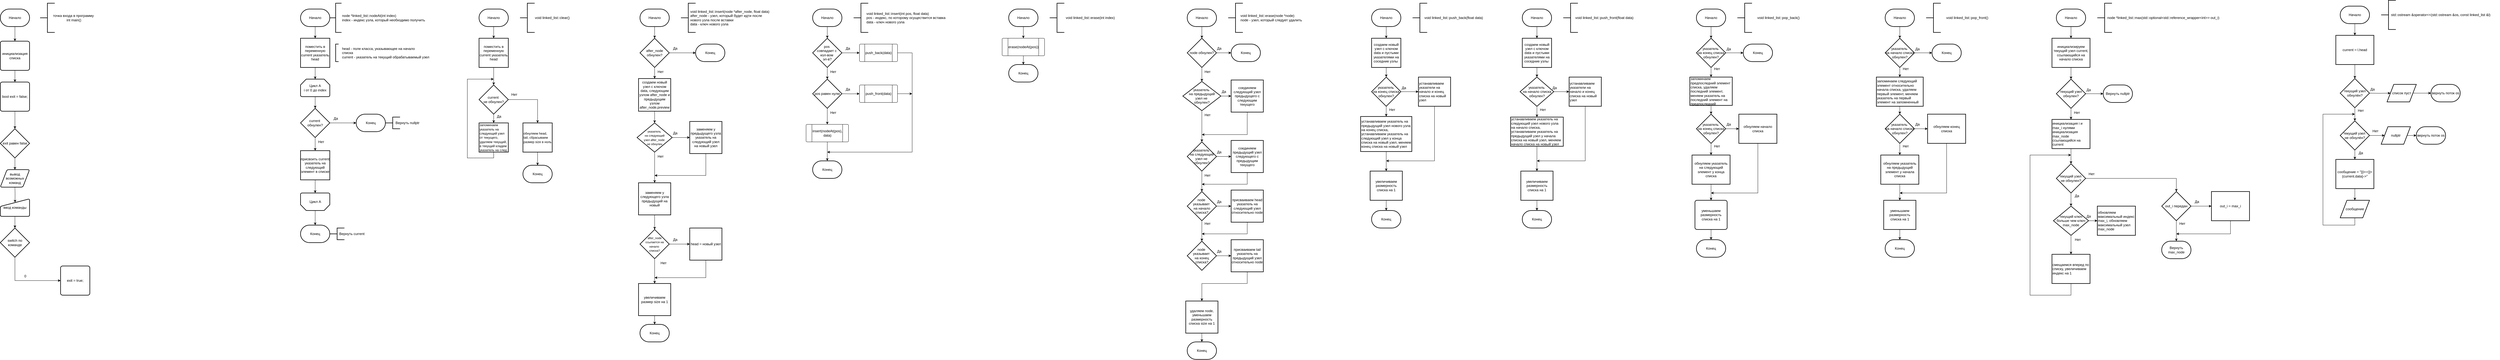<mxfile version="25.0.3">
  <diagram name="Страница — 1" id="Rvdf8SjTiqJNPUo6MiHQ">
    <mxGraphModel dx="2033" dy="1156" grid="1" gridSize="10" guides="1" tooltips="1" connect="1" arrows="1" fold="1" page="1" pageScale="1" pageWidth="827" pageHeight="1169" math="0" shadow="0">
      <root>
        <mxCell id="0" />
        <mxCell id="1" parent="0" />
        <mxCell id="huEp6NQ0MVMkWfsbF6Sm-8" value="" style="edgeStyle=orthogonalEdgeStyle;rounded=0;orthogonalLoop=1;jettySize=auto;html=1;" parent="1" source="huEp6NQ0MVMkWfsbF6Sm-1" target="huEp6NQ0MVMkWfsbF6Sm-7" edge="1">
          <mxGeometry relative="1" as="geometry" />
        </mxCell>
        <mxCell id="huEp6NQ0MVMkWfsbF6Sm-1" value="Начало" style="strokeWidth=2;html=1;shape=mxgraph.flowchart.terminator;whiteSpace=wrap;" parent="1" vertex="1">
          <mxGeometry x="364" y="50" width="100" height="60" as="geometry" />
        </mxCell>
        <mxCell id="huEp6NQ0MVMkWfsbF6Sm-5" value="" style="group" parent="1" vertex="1" connectable="0">
          <mxGeometry x="500" y="30" width="200" height="100" as="geometry" />
        </mxCell>
        <mxCell id="huEp6NQ0MVMkWfsbF6Sm-2" value="" style="strokeWidth=2;html=1;shape=mxgraph.flowchart.annotation_2;align=left;labelPosition=right;pointerEvents=1;" parent="huEp6NQ0MVMkWfsbF6Sm-5" vertex="1">
          <mxGeometry width="50" height="100" as="geometry" />
        </mxCell>
        <mxCell id="huEp6NQ0MVMkWfsbF6Sm-4" value="&lt;div&gt;точка входа в программу&amp;nbsp;&lt;/div&gt;&lt;div&gt;int main()&lt;/div&gt;" style="text;html=1;align=center;verticalAlign=middle;resizable=0;points=[];autosize=1;strokeColor=none;fillColor=none;" parent="huEp6NQ0MVMkWfsbF6Sm-5" vertex="1">
          <mxGeometry x="30" y="30" width="170" height="40" as="geometry" />
        </mxCell>
        <mxCell id="huEp6NQ0MVMkWfsbF6Sm-10" value="" style="edgeStyle=orthogonalEdgeStyle;rounded=0;orthogonalLoop=1;jettySize=auto;html=1;" parent="1" source="huEp6NQ0MVMkWfsbF6Sm-7" target="huEp6NQ0MVMkWfsbF6Sm-9" edge="1">
          <mxGeometry relative="1" as="geometry" />
        </mxCell>
        <mxCell id="huEp6NQ0MVMkWfsbF6Sm-7" value="инициализация списка" style="rounded=1;whiteSpace=wrap;html=1;absoluteArcSize=1;arcSize=14;strokeWidth=2;" parent="1" vertex="1">
          <mxGeometry x="364" y="160" width="100" height="100" as="geometry" />
        </mxCell>
        <mxCell id="huEp6NQ0MVMkWfsbF6Sm-12" value="" style="edgeStyle=orthogonalEdgeStyle;rounded=0;orthogonalLoop=1;jettySize=auto;html=1;" parent="1" source="huEp6NQ0MVMkWfsbF6Sm-9" target="huEp6NQ0MVMkWfsbF6Sm-11" edge="1">
          <mxGeometry relative="1" as="geometry" />
        </mxCell>
        <mxCell id="huEp6NQ0MVMkWfsbF6Sm-9" value="bool exit = false;" style="rounded=1;whiteSpace=wrap;html=1;absoluteArcSize=1;arcSize=14;strokeWidth=2;" parent="1" vertex="1">
          <mxGeometry x="364" y="300" width="100" height="100" as="geometry" />
        </mxCell>
        <mxCell id="huEp6NQ0MVMkWfsbF6Sm-18" value="" style="edgeStyle=orthogonalEdgeStyle;rounded=0;orthogonalLoop=1;jettySize=auto;html=1;" parent="1" source="huEp6NQ0MVMkWfsbF6Sm-11" edge="1">
          <mxGeometry relative="1" as="geometry">
            <mxPoint x="414" y="600" as="targetPoint" />
          </mxGeometry>
        </mxCell>
        <mxCell id="huEp6NQ0MVMkWfsbF6Sm-11" value="exit равен false" style="strokeWidth=2;html=1;shape=mxgraph.flowchart.decision;whiteSpace=wrap;" parent="1" vertex="1">
          <mxGeometry x="364" y="460" width="100" height="100" as="geometry" />
        </mxCell>
        <mxCell id="huEp6NQ0MVMkWfsbF6Sm-16" value="" style="edgeStyle=orthogonalEdgeStyle;rounded=0;orthogonalLoop=1;jettySize=auto;html=1;entryX=0.504;entryY=0.207;entryDx=0;entryDy=0;entryPerimeter=0;" parent="1" target="huEp6NQ0MVMkWfsbF6Sm-15" edge="1">
          <mxGeometry relative="1" as="geometry">
            <mxPoint x="414" y="660" as="sourcePoint" />
          </mxGeometry>
        </mxCell>
        <mxCell id="huEp6NQ0MVMkWfsbF6Sm-20" value="" style="edgeStyle=orthogonalEdgeStyle;rounded=0;orthogonalLoop=1;jettySize=auto;html=1;" parent="1" source="huEp6NQ0MVMkWfsbF6Sm-15" target="huEp6NQ0MVMkWfsbF6Sm-19" edge="1">
          <mxGeometry relative="1" as="geometry" />
        </mxCell>
        <mxCell id="huEp6NQ0MVMkWfsbF6Sm-15" value="ввод команды" style="html=1;strokeWidth=2;shape=manualInput;whiteSpace=wrap;rounded=1;size=26;arcSize=11;" parent="1" vertex="1">
          <mxGeometry x="364" y="700" width="100" height="60" as="geometry" />
        </mxCell>
        <mxCell id="huEp6NQ0MVMkWfsbF6Sm-22" style="edgeStyle=orthogonalEdgeStyle;rounded=0;orthogonalLoop=1;jettySize=auto;html=1;entryX=0;entryY=0.5;entryDx=0;entryDy=0;" parent="1" source="huEp6NQ0MVMkWfsbF6Sm-19" target="huEp6NQ0MVMkWfsbF6Sm-21" edge="1">
          <mxGeometry relative="1" as="geometry">
            <Array as="points">
              <mxPoint x="414" y="980" />
            </Array>
          </mxGeometry>
        </mxCell>
        <mxCell id="huEp6NQ0MVMkWfsbF6Sm-19" value="switch по команде" style="strokeWidth=2;html=1;shape=mxgraph.flowchart.decision;whiteSpace=wrap;" parent="1" vertex="1">
          <mxGeometry x="364" y="800" width="100" height="100" as="geometry" />
        </mxCell>
        <mxCell id="huEp6NQ0MVMkWfsbF6Sm-21" value="exit = true;" style="rounded=1;whiteSpace=wrap;html=1;absoluteArcSize=1;arcSize=14;strokeWidth=2;" parent="1" vertex="1">
          <mxGeometry x="570" y="930" width="100" height="100" as="geometry" />
        </mxCell>
        <mxCell id="huEp6NQ0MVMkWfsbF6Sm-23" value="0" style="text;html=1;align=center;verticalAlign=middle;resizable=0;points=[];autosize=1;strokeColor=none;fillColor=none;" parent="1" vertex="1">
          <mxGeometry x="434" y="950" width="30" height="30" as="geometry" />
        </mxCell>
        <mxCell id="huEp6NQ0MVMkWfsbF6Sm-24" value="вывод возможных команд" style="shape=parallelogram;html=1;strokeWidth=2;perimeter=parallelogramPerimeter;whiteSpace=wrap;rounded=1;arcSize=12;size=0.23;" parent="1" vertex="1">
          <mxGeometry x="364" y="600" width="100" height="60" as="geometry" />
        </mxCell>
        <mxCell id="huEp6NQ0MVMkWfsbF6Sm-31" value="" style="edgeStyle=orthogonalEdgeStyle;rounded=0;orthogonalLoop=1;jettySize=auto;html=1;" parent="1" source="huEp6NQ0MVMkWfsbF6Sm-26" target="huEp6NQ0MVMkWfsbF6Sm-30" edge="1">
          <mxGeometry relative="1" as="geometry" />
        </mxCell>
        <mxCell id="huEp6NQ0MVMkWfsbF6Sm-26" value="Начало" style="strokeWidth=2;html=1;shape=mxgraph.flowchart.terminator;whiteSpace=wrap;" parent="1" vertex="1">
          <mxGeometry x="1390" y="50" width="100" height="60" as="geometry" />
        </mxCell>
        <mxCell id="huEp6NQ0MVMkWfsbF6Sm-33" value="" style="edgeStyle=orthogonalEdgeStyle;rounded=0;orthogonalLoop=1;jettySize=auto;html=1;" parent="1" source="huEp6NQ0MVMkWfsbF6Sm-30" target="huEp6NQ0MVMkWfsbF6Sm-32" edge="1">
          <mxGeometry relative="1" as="geometry" />
        </mxCell>
        <mxCell id="huEp6NQ0MVMkWfsbF6Sm-30" value="поместить в переменную current указатель head" style="rounded=0;whiteSpace=wrap;html=1;absoluteArcSize=1;arcSize=14;strokeWidth=2;" parent="1" vertex="1">
          <mxGeometry x="1390" y="150" width="100" height="100" as="geometry" />
        </mxCell>
        <mxCell id="huEp6NQ0MVMkWfsbF6Sm-35" value="" style="edgeStyle=orthogonalEdgeStyle;rounded=0;orthogonalLoop=1;jettySize=auto;html=1;" parent="1" source="huEp6NQ0MVMkWfsbF6Sm-32" target="huEp6NQ0MVMkWfsbF6Sm-34" edge="1">
          <mxGeometry relative="1" as="geometry" />
        </mxCell>
        <mxCell id="huEp6NQ0MVMkWfsbF6Sm-32" value="&lt;div&gt;Цикл А&lt;/div&gt;i от 0 до index" style="strokeWidth=2;html=1;shape=mxgraph.flowchart.loop_limit;whiteSpace=wrap;" parent="1" vertex="1">
          <mxGeometry x="1390" y="290" width="100" height="60" as="geometry" />
        </mxCell>
        <mxCell id="huEp6NQ0MVMkWfsbF6Sm-37" value="" style="edgeStyle=orthogonalEdgeStyle;rounded=0;orthogonalLoop=1;jettySize=auto;html=1;" parent="1" source="huEp6NQ0MVMkWfsbF6Sm-34" target="huEp6NQ0MVMkWfsbF6Sm-36" edge="1">
          <mxGeometry relative="1" as="geometry" />
        </mxCell>
        <mxCell id="huEp6NQ0MVMkWfsbF6Sm-40" value="" style="edgeStyle=orthogonalEdgeStyle;rounded=0;orthogonalLoop=1;jettySize=auto;html=1;" parent="1" source="huEp6NQ0MVMkWfsbF6Sm-34" target="huEp6NQ0MVMkWfsbF6Sm-39" edge="1">
          <mxGeometry relative="1" as="geometry" />
        </mxCell>
        <mxCell id="huEp6NQ0MVMkWfsbF6Sm-34" value="current&amp;nbsp;&lt;div&gt;обнулен?&lt;/div&gt;" style="strokeWidth=2;html=1;shape=mxgraph.flowchart.decision;whiteSpace=wrap;" parent="1" vertex="1">
          <mxGeometry x="1390" y="390" width="100" height="100" as="geometry" />
        </mxCell>
        <mxCell id="huEp6NQ0MVMkWfsbF6Sm-36" value="Конец" style="strokeWidth=2;html=1;shape=mxgraph.flowchart.terminator;whiteSpace=wrap;" parent="1" vertex="1">
          <mxGeometry x="1580" y="410" width="100" height="60" as="geometry" />
        </mxCell>
        <mxCell id="huEp6NQ0MVMkWfsbF6Sm-38" value="Да" style="text;html=1;align=center;verticalAlign=middle;resizable=0;points=[];autosize=1;strokeColor=none;fillColor=none;" parent="1" vertex="1">
          <mxGeometry x="1490" y="410" width="40" height="30" as="geometry" />
        </mxCell>
        <mxCell id="huEp6NQ0MVMkWfsbF6Sm-39" value="присвоить current указатель на следующий элемент в списке" style="rounded=0;whiteSpace=wrap;html=1;absoluteArcSize=1;arcSize=14;strokeWidth=2;" parent="1" vertex="1">
          <mxGeometry x="1390" y="535" width="100" height="100" as="geometry" />
        </mxCell>
        <mxCell id="huEp6NQ0MVMkWfsbF6Sm-46" value="" style="edgeStyle=orthogonalEdgeStyle;rounded=0;orthogonalLoop=1;jettySize=auto;html=1;" parent="1" source="huEp6NQ0MVMkWfsbF6Sm-41" target="huEp6NQ0MVMkWfsbF6Sm-45" edge="1">
          <mxGeometry relative="1" as="geometry" />
        </mxCell>
        <mxCell id="huEp6NQ0MVMkWfsbF6Sm-41" value="" style="strokeWidth=2;html=1;shape=mxgraph.flowchart.loop_limit;whiteSpace=wrap;rotation=-180;" parent="1" vertex="1">
          <mxGeometry x="1390" y="680" width="100" height="60" as="geometry" />
        </mxCell>
        <mxCell id="huEp6NQ0MVMkWfsbF6Sm-42" value="&lt;span style=&quot;text-wrap: wrap;&quot;&gt;Цикл&amp;nbsp;&lt;/span&gt;&lt;span style=&quot;text-wrap: wrap; background-color: initial;&quot;&gt;А&lt;/span&gt;" style="text;html=1;align=center;verticalAlign=middle;resizable=0;points=[];autosize=1;strokeColor=none;fillColor=none;" parent="1" vertex="1">
          <mxGeometry x="1410" y="695" width="60" height="30" as="geometry" />
        </mxCell>
        <mxCell id="huEp6NQ0MVMkWfsbF6Sm-44" style="edgeStyle=orthogonalEdgeStyle;rounded=0;orthogonalLoop=1;jettySize=auto;html=1;entryX=0.5;entryY=1;entryDx=0;entryDy=0;entryPerimeter=0;" parent="1" source="huEp6NQ0MVMkWfsbF6Sm-39" target="huEp6NQ0MVMkWfsbF6Sm-41" edge="1">
          <mxGeometry relative="1" as="geometry" />
        </mxCell>
        <mxCell id="huEp6NQ0MVMkWfsbF6Sm-45" value="Конец" style="strokeWidth=2;html=1;shape=mxgraph.flowchart.terminator;whiteSpace=wrap;" parent="1" vertex="1">
          <mxGeometry x="1390" y="790" width="100" height="60" as="geometry" />
        </mxCell>
        <mxCell id="huEp6NQ0MVMkWfsbF6Sm-47" value="" style="edgeStyle=orthogonalEdgeStyle;rounded=0;orthogonalLoop=1;jettySize=auto;html=1;" parent="1" source="huEp6NQ0MVMkWfsbF6Sm-48" edge="1">
          <mxGeometry relative="1" as="geometry">
            <mxPoint x="2050" y="150" as="targetPoint" />
          </mxGeometry>
        </mxCell>
        <mxCell id="huEp6NQ0MVMkWfsbF6Sm-48" value="Начало" style="strokeWidth=2;html=1;shape=mxgraph.flowchart.terminator;whiteSpace=wrap;" parent="1" vertex="1">
          <mxGeometry x="2000" y="50" width="100" height="60" as="geometry" />
        </mxCell>
        <mxCell id="huEp6NQ0MVMkWfsbF6Sm-49" value="" style="group" parent="1" vertex="1" connectable="0">
          <mxGeometry x="2140" y="30" width="220" height="100" as="geometry" />
        </mxCell>
        <mxCell id="huEp6NQ0MVMkWfsbF6Sm-50" value="" style="strokeWidth=2;html=1;shape=mxgraph.flowchart.annotation_2;align=left;labelPosition=right;pointerEvents=1;" parent="huEp6NQ0MVMkWfsbF6Sm-49" vertex="1">
          <mxGeometry width="50" height="100" as="geometry" />
        </mxCell>
        <mxCell id="huEp6NQ0MVMkWfsbF6Sm-51" value="void linked_list::clear()" style="text;html=1;align=center;verticalAlign=middle;resizable=0;points=[];autosize=1;strokeColor=none;fillColor=none;" parent="huEp6NQ0MVMkWfsbF6Sm-49" vertex="1">
          <mxGeometry x="40" y="35" width="140" height="30" as="geometry" />
        </mxCell>
        <mxCell id="huEp6NQ0MVMkWfsbF6Sm-70" value="" style="edgeStyle=orthogonalEdgeStyle;rounded=0;orthogonalLoop=1;jettySize=auto;html=1;" parent="1" source="huEp6NQ0MVMkWfsbF6Sm-67" target="huEp6NQ0MVMkWfsbF6Sm-68" edge="1">
          <mxGeometry relative="1" as="geometry" />
        </mxCell>
        <mxCell id="huEp6NQ0MVMkWfsbF6Sm-67" value="поместить в переменную current указатель head" style="rounded=0;whiteSpace=wrap;html=1;absoluteArcSize=1;arcSize=14;strokeWidth=2;" parent="1" vertex="1">
          <mxGeometry x="2000" y="150" width="100" height="100" as="geometry" />
        </mxCell>
        <mxCell id="huEp6NQ0MVMkWfsbF6Sm-72" value="" style="edgeStyle=orthogonalEdgeStyle;rounded=0;orthogonalLoop=1;jettySize=auto;html=1;" parent="1" source="huEp6NQ0MVMkWfsbF6Sm-68" target="huEp6NQ0MVMkWfsbF6Sm-71" edge="1">
          <mxGeometry relative="1" as="geometry" />
        </mxCell>
        <mxCell id="huEp6NQ0MVMkWfsbF6Sm-75" style="edgeStyle=orthogonalEdgeStyle;rounded=0;orthogonalLoop=1;jettySize=auto;html=1;entryX=0.5;entryY=0;entryDx=0;entryDy=0;" parent="1" source="huEp6NQ0MVMkWfsbF6Sm-68" target="huEp6NQ0MVMkWfsbF6Sm-74" edge="1">
          <mxGeometry relative="1" as="geometry" />
        </mxCell>
        <mxCell id="huEp6NQ0MVMkWfsbF6Sm-68" value="current&amp;nbsp;&lt;div&gt;не обнулен?&lt;/div&gt;" style="strokeWidth=2;html=1;shape=mxgraph.flowchart.decision;whiteSpace=wrap;" parent="1" vertex="1">
          <mxGeometry x="2000" y="310" width="100" height="100" as="geometry" />
        </mxCell>
        <mxCell id="huEp6NQ0MVMkWfsbF6Sm-73" style="edgeStyle=orthogonalEdgeStyle;rounded=0;orthogonalLoop=1;jettySize=auto;html=1;" parent="1" source="huEp6NQ0MVMkWfsbF6Sm-71" edge="1">
          <mxGeometry relative="1" as="geometry">
            <mxPoint x="2050" y="290" as="targetPoint" />
            <Array as="points">
              <mxPoint x="2050" y="560" />
              <mxPoint x="1960" y="560" />
              <mxPoint x="1960" y="290" />
            </Array>
          </mxGeometry>
        </mxCell>
        <mxCell id="huEp6NQ0MVMkWfsbF6Sm-71" value="&lt;span style=&quot;font-size: 11px;&quot;&gt;запоминаем указатель на следующий узел от текущего, удаляем текущий, в текущий кладем указатель на след.&lt;/span&gt;" style="rounded=0;whiteSpace=wrap;html=1;absoluteArcSize=1;arcSize=14;strokeWidth=2;align=left;" parent="1" vertex="1">
          <mxGeometry x="2000" y="440" width="100" height="100" as="geometry" />
        </mxCell>
        <mxCell id="huEp6NQ0MVMkWfsbF6Sm-81" value="" style="edgeStyle=orthogonalEdgeStyle;rounded=0;orthogonalLoop=1;jettySize=auto;html=1;" parent="1" source="huEp6NQ0MVMkWfsbF6Sm-74" target="huEp6NQ0MVMkWfsbF6Sm-79" edge="1">
          <mxGeometry relative="1" as="geometry" />
        </mxCell>
        <mxCell id="huEp6NQ0MVMkWfsbF6Sm-74" value="&lt;div&gt;&lt;span style=&quot;font-size: 11px;&quot;&gt;обнуляем head, tail, сбрасываем размер size в ноль&lt;/span&gt;&lt;/div&gt;" style="rounded=0;whiteSpace=wrap;html=1;absoluteArcSize=1;arcSize=14;strokeWidth=2;align=left;" parent="1" vertex="1">
          <mxGeometry x="2150" y="440" width="100" height="100" as="geometry" />
        </mxCell>
        <mxCell id="huEp6NQ0MVMkWfsbF6Sm-76" value="Да" style="text;html=1;align=center;verticalAlign=middle;resizable=0;points=[];autosize=1;strokeColor=none;fillColor=none;" parent="1" vertex="1">
          <mxGeometry x="2048" y="403" width="40" height="30" as="geometry" />
        </mxCell>
        <mxCell id="huEp6NQ0MVMkWfsbF6Sm-77" value="Нет" style="text;html=1;align=center;verticalAlign=middle;resizable=0;points=[];autosize=1;strokeColor=none;fillColor=none;" parent="1" vertex="1">
          <mxGeometry x="2100" y="328" width="40" height="30" as="geometry" />
        </mxCell>
        <mxCell id="huEp6NQ0MVMkWfsbF6Sm-78" value="Нет" style="text;html=1;align=center;verticalAlign=middle;resizable=0;points=[];autosize=1;strokeColor=none;fillColor=none;" parent="1" vertex="1">
          <mxGeometry x="1440" y="490" width="40" height="30" as="geometry" />
        </mxCell>
        <mxCell id="huEp6NQ0MVMkWfsbF6Sm-79" value="Конец" style="strokeWidth=2;html=1;shape=mxgraph.flowchart.terminator;whiteSpace=wrap;" parent="1" vertex="1">
          <mxGeometry x="2150" y="585" width="100" height="60" as="geometry" />
        </mxCell>
        <mxCell id="huEp6NQ0MVMkWfsbF6Sm-82" value="" style="edgeStyle=orthogonalEdgeStyle;rounded=0;orthogonalLoop=1;jettySize=auto;html=1;" parent="1" source="huEp6NQ0MVMkWfsbF6Sm-83" edge="1">
          <mxGeometry relative="1" as="geometry">
            <mxPoint x="2600" y="150" as="targetPoint" />
          </mxGeometry>
        </mxCell>
        <mxCell id="huEp6NQ0MVMkWfsbF6Sm-83" value="Начало" style="strokeWidth=2;html=1;shape=mxgraph.flowchart.terminator;whiteSpace=wrap;" parent="1" vertex="1">
          <mxGeometry x="2550" y="50" width="100" height="60" as="geometry" />
        </mxCell>
        <mxCell id="huEp6NQ0MVMkWfsbF6Sm-84" value="" style="group" parent="1" vertex="1" connectable="0">
          <mxGeometry x="2690" y="30" width="320" height="100" as="geometry" />
        </mxCell>
        <mxCell id="huEp6NQ0MVMkWfsbF6Sm-85" value="" style="strokeWidth=2;html=1;shape=mxgraph.flowchart.annotation_2;align=left;labelPosition=right;pointerEvents=1;" parent="huEp6NQ0MVMkWfsbF6Sm-84" vertex="1">
          <mxGeometry width="50" height="100" as="geometry" />
        </mxCell>
        <mxCell id="huEp6NQ0MVMkWfsbF6Sm-86" value="void linked_list::insert(node *after_node, float data)&lt;div&gt;after_node - узел, который будет идти после&amp;nbsp;&lt;/div&gt;&lt;div&gt;нового узла после вставки&lt;/div&gt;&lt;div&gt;data - ключ нового узла&lt;/div&gt;" style="text;html=1;align=left;verticalAlign=middle;resizable=0;points=[];autosize=1;strokeColor=none;fillColor=none;" parent="huEp6NQ0MVMkWfsbF6Sm-84" vertex="1">
          <mxGeometry x="30" y="15" width="290" height="70" as="geometry" />
        </mxCell>
        <mxCell id="huEp6NQ0MVMkWfsbF6Sm-99" value="" style="edgeStyle=orthogonalEdgeStyle;rounded=0;orthogonalLoop=1;jettySize=auto;html=1;" parent="1" source="huEp6NQ0MVMkWfsbF6Sm-100" edge="1">
          <mxGeometry relative="1" as="geometry">
            <mxPoint x="3190" y="150" as="targetPoint" />
          </mxGeometry>
        </mxCell>
        <mxCell id="huEp6NQ0MVMkWfsbF6Sm-100" value="Начало" style="strokeWidth=2;html=1;shape=mxgraph.flowchart.terminator;whiteSpace=wrap;" parent="1" vertex="1">
          <mxGeometry x="3140" y="50" width="100" height="60" as="geometry" />
        </mxCell>
        <mxCell id="huEp6NQ0MVMkWfsbF6Sm-101" value="" style="group" parent="1" vertex="1" connectable="0">
          <mxGeometry x="3280" y="30" width="330" height="100" as="geometry" />
        </mxCell>
        <mxCell id="huEp6NQ0MVMkWfsbF6Sm-102" value="" style="strokeWidth=2;html=1;shape=mxgraph.flowchart.annotation_2;align=left;labelPosition=right;pointerEvents=1;" parent="huEp6NQ0MVMkWfsbF6Sm-101" vertex="1">
          <mxGeometry width="50" height="100" as="geometry" />
        </mxCell>
        <mxCell id="huEp6NQ0MVMkWfsbF6Sm-103" value="&lt;div style=&quot;text-align: left;&quot;&gt;&lt;span style=&quot;background-color: initial;&quot;&gt;void linked_list::insert(int pos, float data)&lt;/span&gt;&lt;/div&gt;&lt;div style=&quot;text-align: left;&quot;&gt;&lt;span style=&quot;&quot;&gt;pos - индекс, по которому осуществится вставка&amp;nbsp;&lt;/span&gt;&lt;/div&gt;&lt;div style=&quot;text-align: left;&quot;&gt;&lt;span style=&quot;&quot;&gt;data - ключ нового узла&lt;/span&gt;&lt;br&gt;&lt;/div&gt;" style="text;html=1;align=center;verticalAlign=middle;resizable=0;points=[];autosize=1;strokeColor=none;fillColor=none;" parent="huEp6NQ0MVMkWfsbF6Sm-101" vertex="1">
          <mxGeometry x="30" y="20" width="300" height="60" as="geometry" />
        </mxCell>
        <mxCell id="huEp6NQ0MVMkWfsbF6Sm-118" value="" style="edgeStyle=orthogonalEdgeStyle;rounded=0;orthogonalLoop=1;jettySize=auto;html=1;" parent="1" source="huEp6NQ0MVMkWfsbF6Sm-116" target="huEp6NQ0MVMkWfsbF6Sm-117" edge="1">
          <mxGeometry relative="1" as="geometry" />
        </mxCell>
        <mxCell id="huEp6NQ0MVMkWfsbF6Sm-126" value="" style="edgeStyle=orthogonalEdgeStyle;rounded=0;orthogonalLoop=1;jettySize=auto;html=1;" parent="1" source="huEp6NQ0MVMkWfsbF6Sm-116" target="huEp6NQ0MVMkWfsbF6Sm-120" edge="1">
          <mxGeometry relative="1" as="geometry" />
        </mxCell>
        <mxCell id="huEp6NQ0MVMkWfsbF6Sm-116" value="after_node обнулен?" style="strokeWidth=2;html=1;shape=mxgraph.flowchart.decision;whiteSpace=wrap;" parent="1" vertex="1">
          <mxGeometry x="2550" y="150" width="100" height="100" as="geometry" />
        </mxCell>
        <mxCell id="huEp6NQ0MVMkWfsbF6Sm-117" value="Конец" style="strokeWidth=2;html=1;shape=mxgraph.flowchart.terminator;whiteSpace=wrap;" parent="1" vertex="1">
          <mxGeometry x="2740" y="170" width="100" height="60" as="geometry" />
        </mxCell>
        <mxCell id="huEp6NQ0MVMkWfsbF6Sm-119" value="Да" style="text;html=1;align=center;verticalAlign=middle;resizable=0;points=[];autosize=1;strokeColor=none;fillColor=none;" parent="1" vertex="1">
          <mxGeometry x="2650" y="170" width="40" height="30" as="geometry" />
        </mxCell>
        <mxCell id="huEp6NQ0MVMkWfsbF6Sm-130" value="" style="edgeStyle=orthogonalEdgeStyle;rounded=0;orthogonalLoop=1;jettySize=auto;html=1;" parent="1" source="huEp6NQ0MVMkWfsbF6Sm-120" target="huEp6NQ0MVMkWfsbF6Sm-127" edge="1">
          <mxGeometry relative="1" as="geometry" />
        </mxCell>
        <mxCell id="huEp6NQ0MVMkWfsbF6Sm-120" value="создаем новый узел с ключом data, следующим узлом after_node и предыдущим узлом after_node.preview" style="rounded=0;whiteSpace=wrap;html=1;absoluteArcSize=1;arcSize=14;strokeWidth=2;" parent="1" vertex="1">
          <mxGeometry x="2545" y="288" width="110" height="112" as="geometry" />
        </mxCell>
        <mxCell id="huEp6NQ0MVMkWfsbF6Sm-133" value="" style="edgeStyle=orthogonalEdgeStyle;rounded=0;orthogonalLoop=1;jettySize=auto;html=1;" parent="1" source="huEp6NQ0MVMkWfsbF6Sm-127" target="huEp6NQ0MVMkWfsbF6Sm-131" edge="1">
          <mxGeometry relative="1" as="geometry" />
        </mxCell>
        <mxCell id="huEp6NQ0MVMkWfsbF6Sm-142" style="edgeStyle=orthogonalEdgeStyle;rounded=0;orthogonalLoop=1;jettySize=auto;html=1;entryX=0.5;entryY=0;entryDx=0;entryDy=0;" parent="1" source="huEp6NQ0MVMkWfsbF6Sm-127" target="huEp6NQ0MVMkWfsbF6Sm-141" edge="1">
          <mxGeometry relative="1" as="geometry" />
        </mxCell>
        <mxCell id="huEp6NQ0MVMkWfsbF6Sm-127" value="&lt;span style=&quot;font-size: 10px;&quot;&gt;указатель&amp;nbsp;&lt;/span&gt;&lt;div&gt;&lt;span style=&quot;font-size: 10px;&quot;&gt;на следующий &lt;br&gt;узел after_node&amp;nbsp;&lt;/span&gt;&lt;/div&gt;&lt;div&gt;&lt;span style=&quot;font-size: 10px;&quot;&gt;не&amp;nbsp;&lt;/span&gt;&lt;span style=&quot;font-size: 10px; background-color: initial;&quot;&gt;обнулен&lt;/span&gt;&lt;/div&gt;" style="strokeWidth=2;html=1;shape=mxgraph.flowchart.decision;whiteSpace=wrap;" parent="1" vertex="1">
          <mxGeometry x="2540" y="440" width="120" height="100" as="geometry" />
        </mxCell>
        <mxCell id="huEp6NQ0MVMkWfsbF6Sm-129" value="Нет" style="text;html=1;align=center;verticalAlign=middle;resizable=0;points=[];autosize=1;strokeColor=none;fillColor=none;" parent="1" vertex="1">
          <mxGeometry x="2600" y="250" width="40" height="30" as="geometry" />
        </mxCell>
        <mxCell id="huEp6NQ0MVMkWfsbF6Sm-140" style="edgeStyle=orthogonalEdgeStyle;rounded=0;orthogonalLoop=1;jettySize=auto;html=1;" parent="1" source="huEp6NQ0MVMkWfsbF6Sm-131" edge="1">
          <mxGeometry relative="1" as="geometry">
            <mxPoint x="2600" y="620" as="targetPoint" />
            <Array as="points">
              <mxPoint x="2775" y="620" />
            </Array>
          </mxGeometry>
        </mxCell>
        <mxCell id="huEp6NQ0MVMkWfsbF6Sm-131" value="заменяем у предыдущего узла указатель на следующий узел на новый узел" style="rounded=0;whiteSpace=wrap;html=1;absoluteArcSize=1;arcSize=14;strokeWidth=2;" parent="1" vertex="1">
          <mxGeometry x="2720" y="435" width="110" height="110" as="geometry" />
        </mxCell>
        <mxCell id="huEp6NQ0MVMkWfsbF6Sm-134" value="Да" style="text;html=1;align=center;verticalAlign=middle;resizable=0;points=[];autosize=1;strokeColor=none;fillColor=none;" parent="1" vertex="1">
          <mxGeometry x="2650" y="460" width="40" height="30" as="geometry" />
        </mxCell>
        <mxCell id="huEp6NQ0MVMkWfsbF6Sm-135" value="" style="edgeStyle=orthogonalEdgeStyle;rounded=0;orthogonalLoop=1;jettySize=auto;html=1;" parent="1" source="huEp6NQ0MVMkWfsbF6Sm-136" target="huEp6NQ0MVMkWfsbF6Sm-137" edge="1">
          <mxGeometry relative="1" as="geometry" />
        </mxCell>
        <mxCell id="huEp6NQ0MVMkWfsbF6Sm-147" style="edgeStyle=orthogonalEdgeStyle;rounded=0;orthogonalLoop=1;jettySize=auto;html=1;" parent="1" source="huEp6NQ0MVMkWfsbF6Sm-136" target="huEp6NQ0MVMkWfsbF6Sm-144" edge="1">
          <mxGeometry relative="1" as="geometry" />
        </mxCell>
        <mxCell id="huEp6NQ0MVMkWfsbF6Sm-136" value="&lt;font style=&quot;font-size: 10px;&quot;&gt;after_node ссылается на начало&amp;nbsp;&lt;/font&gt;&lt;div&gt;&lt;font style=&quot;font-size: 10px;&quot;&gt;списка?&lt;/font&gt;&lt;/div&gt;" style="strokeWidth=2;html=1;shape=mxgraph.flowchart.decision;whiteSpace=wrap;" parent="1" vertex="1">
          <mxGeometry x="2550" y="805" width="100" height="100" as="geometry" />
        </mxCell>
        <mxCell id="huEp6NQ0MVMkWfsbF6Sm-148" style="edgeStyle=orthogonalEdgeStyle;rounded=0;orthogonalLoop=1;jettySize=auto;html=1;" parent="1" source="huEp6NQ0MVMkWfsbF6Sm-137" edge="1">
          <mxGeometry relative="1" as="geometry">
            <mxPoint x="2600" y="970" as="targetPoint" />
            <Array as="points">
              <mxPoint x="2775" y="970" />
            </Array>
          </mxGeometry>
        </mxCell>
        <mxCell id="huEp6NQ0MVMkWfsbF6Sm-137" value="head = новый узел" style="rounded=0;whiteSpace=wrap;html=1;absoluteArcSize=1;arcSize=14;strokeWidth=2;" parent="1" vertex="1">
          <mxGeometry x="2720" y="800" width="110" height="110" as="geometry" />
        </mxCell>
        <mxCell id="huEp6NQ0MVMkWfsbF6Sm-138" value="Да" style="text;html=1;align=center;verticalAlign=middle;resizable=0;points=[];autosize=1;strokeColor=none;fillColor=none;" parent="1" vertex="1">
          <mxGeometry x="2650" y="825" width="40" height="30" as="geometry" />
        </mxCell>
        <mxCell id="huEp6NQ0MVMkWfsbF6Sm-143" value="" style="edgeStyle=orthogonalEdgeStyle;rounded=0;orthogonalLoop=1;jettySize=auto;html=1;" parent="1" source="huEp6NQ0MVMkWfsbF6Sm-141" target="huEp6NQ0MVMkWfsbF6Sm-136" edge="1">
          <mxGeometry relative="1" as="geometry" />
        </mxCell>
        <mxCell id="huEp6NQ0MVMkWfsbF6Sm-141" value="заменяем у следующего узла предыдущий на новый" style="rounded=0;whiteSpace=wrap;html=1;absoluteArcSize=1;arcSize=14;strokeWidth=2;" parent="1" vertex="1">
          <mxGeometry x="2545" y="645" width="110" height="110" as="geometry" />
        </mxCell>
        <mxCell id="huEp6NQ0MVMkWfsbF6Sm-150" value="" style="edgeStyle=orthogonalEdgeStyle;rounded=0;orthogonalLoop=1;jettySize=auto;html=1;" parent="1" source="huEp6NQ0MVMkWfsbF6Sm-144" target="huEp6NQ0MVMkWfsbF6Sm-149" edge="1">
          <mxGeometry relative="1" as="geometry" />
        </mxCell>
        <mxCell id="huEp6NQ0MVMkWfsbF6Sm-144" value="увеличиваем размер size на 1" style="rounded=0;whiteSpace=wrap;html=1;absoluteArcSize=1;arcSize=14;strokeWidth=2;" parent="1" vertex="1">
          <mxGeometry x="2545" y="990" width="110" height="110" as="geometry" />
        </mxCell>
        <mxCell id="huEp6NQ0MVMkWfsbF6Sm-145" value="Нет" style="text;html=1;align=center;verticalAlign=middle;resizable=0;points=[];autosize=1;strokeColor=none;fillColor=none;" parent="1" vertex="1">
          <mxGeometry x="2600" y="540" width="40" height="30" as="geometry" />
        </mxCell>
        <mxCell id="huEp6NQ0MVMkWfsbF6Sm-146" value="Нет" style="text;html=1;align=center;verticalAlign=middle;resizable=0;points=[];autosize=1;strokeColor=none;fillColor=none;" parent="1" vertex="1">
          <mxGeometry x="2610" y="905" width="40" height="30" as="geometry" />
        </mxCell>
        <mxCell id="huEp6NQ0MVMkWfsbF6Sm-149" value="Конец" style="strokeWidth=2;html=1;shape=mxgraph.flowchart.terminator;whiteSpace=wrap;" parent="1" vertex="1">
          <mxGeometry x="2550" y="1130" width="100" height="60" as="geometry" />
        </mxCell>
        <mxCell id="huEp6NQ0MVMkWfsbF6Sm-154" style="edgeStyle=orthogonalEdgeStyle;rounded=0;orthogonalLoop=1;jettySize=auto;html=1;exitX=1;exitY=0.5;exitDx=0;exitDy=0;exitPerimeter=0;entryX=0;entryY=0.5;entryDx=0;entryDy=0;" parent="1" source="huEp6NQ0MVMkWfsbF6Sm-151" target="huEp6NQ0MVMkWfsbF6Sm-153" edge="1">
          <mxGeometry relative="1" as="geometry" />
        </mxCell>
        <mxCell id="huEp6NQ0MVMkWfsbF6Sm-159" value="" style="edgeStyle=orthogonalEdgeStyle;rounded=0;orthogonalLoop=1;jettySize=auto;html=1;" parent="1" source="huEp6NQ0MVMkWfsbF6Sm-151" target="huEp6NQ0MVMkWfsbF6Sm-155" edge="1">
          <mxGeometry relative="1" as="geometry" />
        </mxCell>
        <mxCell id="huEp6NQ0MVMkWfsbF6Sm-151" value="pos&amp;nbsp;&lt;div&gt;совпадает&amp;nbsp;&lt;span style=&quot;background-color: initial;&quot;&gt;с&amp;nbsp;&lt;/span&gt;&lt;/div&gt;&lt;div&gt;&lt;span style=&quot;background-color: initial;&quot;&gt;кол-вом&amp;nbsp;&lt;/span&gt;&lt;/div&gt;&lt;div&gt;&lt;span style=&quot;background-color: initial;&quot;&gt;эл-в?&lt;/span&gt;&lt;/div&gt;" style="strokeWidth=2;html=1;shape=mxgraph.flowchart.decision;whiteSpace=wrap;" parent="1" vertex="1">
          <mxGeometry x="3140" y="150" width="100" height="100" as="geometry" />
        </mxCell>
        <mxCell id="huEp6NQ0MVMkWfsbF6Sm-152" value="Да" style="text;html=1;align=center;verticalAlign=middle;resizable=0;points=[];autosize=1;strokeColor=none;fillColor=none;" parent="1" vertex="1">
          <mxGeometry x="3240" y="170" width="40" height="30" as="geometry" />
        </mxCell>
        <mxCell id="huEp6NQ0MVMkWfsbF6Sm-166" style="edgeStyle=orthogonalEdgeStyle;rounded=0;orthogonalLoop=1;jettySize=auto;html=1;" parent="1" source="huEp6NQ0MVMkWfsbF6Sm-153" edge="1">
          <mxGeometry relative="1" as="geometry">
            <mxPoint x="3190" y="540" as="targetPoint" />
            <Array as="points">
              <mxPoint x="3480" y="200" />
              <mxPoint x="3480" y="540" />
            </Array>
          </mxGeometry>
        </mxCell>
        <mxCell id="huEp6NQ0MVMkWfsbF6Sm-153" value="push_back(data)" style="verticalLabelPosition=middle;verticalAlign=middle;html=1;shape=process;whiteSpace=wrap;rounded=1;size=0.14;arcSize=6;labelPosition=center;align=center;" parent="1" vertex="1">
          <mxGeometry x="3300" y="170" width="130" height="60" as="geometry" />
        </mxCell>
        <mxCell id="huEp6NQ0MVMkWfsbF6Sm-162" value="" style="edgeStyle=orthogonalEdgeStyle;rounded=0;orthogonalLoop=1;jettySize=auto;html=1;" parent="1" source="huEp6NQ0MVMkWfsbF6Sm-155" target="huEp6NQ0MVMkWfsbF6Sm-161" edge="1">
          <mxGeometry relative="1" as="geometry" />
        </mxCell>
        <mxCell id="huEp6NQ0MVMkWfsbF6Sm-155" value="pos равен нулю" style="strokeWidth=2;html=1;shape=mxgraph.flowchart.decision;whiteSpace=wrap;" parent="1" vertex="1">
          <mxGeometry x="3140" y="290" width="100" height="100" as="geometry" />
        </mxCell>
        <mxCell id="huEp6NQ0MVMkWfsbF6Sm-156" style="edgeStyle=orthogonalEdgeStyle;rounded=0;orthogonalLoop=1;jettySize=auto;html=1;exitX=1;exitY=0.5;exitDx=0;exitDy=0;exitPerimeter=0;entryX=0;entryY=0.5;entryDx=0;entryDy=0;" parent="1" target="huEp6NQ0MVMkWfsbF6Sm-158" edge="1">
          <mxGeometry relative="1" as="geometry">
            <mxPoint x="3240" y="340" as="sourcePoint" />
          </mxGeometry>
        </mxCell>
        <mxCell id="huEp6NQ0MVMkWfsbF6Sm-157" value="Да" style="text;html=1;align=center;verticalAlign=middle;resizable=0;points=[];autosize=1;strokeColor=none;fillColor=none;" parent="1" vertex="1">
          <mxGeometry x="3240" y="310" width="40" height="30" as="geometry" />
        </mxCell>
        <mxCell id="huEp6NQ0MVMkWfsbF6Sm-167" style="edgeStyle=orthogonalEdgeStyle;rounded=0;orthogonalLoop=1;jettySize=auto;html=1;" parent="1" source="huEp6NQ0MVMkWfsbF6Sm-158" edge="1">
          <mxGeometry relative="1" as="geometry">
            <mxPoint x="3480" y="340" as="targetPoint" />
          </mxGeometry>
        </mxCell>
        <mxCell id="huEp6NQ0MVMkWfsbF6Sm-158" value="push_front(data)" style="verticalLabelPosition=middle;verticalAlign=middle;html=1;shape=process;whiteSpace=wrap;rounded=1;size=0.14;arcSize=6;labelPosition=center;align=center;" parent="1" vertex="1">
          <mxGeometry x="3300" y="310" width="130" height="60" as="geometry" />
        </mxCell>
        <mxCell id="huEp6NQ0MVMkWfsbF6Sm-160" value="Нет" style="text;html=1;align=center;verticalAlign=middle;resizable=0;points=[];autosize=1;strokeColor=none;fillColor=none;" parent="1" vertex="1">
          <mxGeometry x="3190" y="250" width="40" height="30" as="geometry" />
        </mxCell>
        <mxCell id="huEp6NQ0MVMkWfsbF6Sm-161" value="insert(nodeAt(pos), data)" style="verticalLabelPosition=middle;verticalAlign=middle;html=1;shape=process;whiteSpace=wrap;rounded=1;size=0.14;arcSize=6;labelPosition=center;align=center;" parent="1" vertex="1">
          <mxGeometry x="3117.5" y="445" width="145" height="60" as="geometry" />
        </mxCell>
        <mxCell id="huEp6NQ0MVMkWfsbF6Sm-163" value="Нет" style="text;html=1;align=center;verticalAlign=middle;resizable=0;points=[];autosize=1;strokeColor=none;fillColor=none;" parent="1" vertex="1">
          <mxGeometry x="3190" y="390" width="40" height="30" as="geometry" />
        </mxCell>
        <mxCell id="huEp6NQ0MVMkWfsbF6Sm-164" value="Конец" style="strokeWidth=2;html=1;shape=mxgraph.flowchart.terminator;whiteSpace=wrap;" parent="1" vertex="1">
          <mxGeometry x="3140" y="570" width="100" height="60" as="geometry" />
        </mxCell>
        <mxCell id="huEp6NQ0MVMkWfsbF6Sm-165" style="edgeStyle=orthogonalEdgeStyle;rounded=0;orthogonalLoop=1;jettySize=auto;html=1;entryX=0.5;entryY=0;entryDx=0;entryDy=0;entryPerimeter=0;" parent="1" source="huEp6NQ0MVMkWfsbF6Sm-161" target="huEp6NQ0MVMkWfsbF6Sm-164" edge="1">
          <mxGeometry relative="1" as="geometry" />
        </mxCell>
        <mxCell id="huEp6NQ0MVMkWfsbF6Sm-168" value="" style="edgeStyle=orthogonalEdgeStyle;rounded=0;orthogonalLoop=1;jettySize=auto;html=1;" parent="1" source="huEp6NQ0MVMkWfsbF6Sm-169" edge="1">
          <mxGeometry relative="1" as="geometry">
            <mxPoint x="3860" y="150" as="targetPoint" />
          </mxGeometry>
        </mxCell>
        <mxCell id="huEp6NQ0MVMkWfsbF6Sm-169" value="Начало" style="strokeWidth=2;html=1;shape=mxgraph.flowchart.terminator;whiteSpace=wrap;" parent="1" vertex="1">
          <mxGeometry x="3810" y="50" width="100" height="60" as="geometry" />
        </mxCell>
        <mxCell id="huEp6NQ0MVMkWfsbF6Sm-170" value="" style="group" parent="1" vertex="1" connectable="0">
          <mxGeometry x="3950" y="30" width="240" height="100" as="geometry" />
        </mxCell>
        <mxCell id="huEp6NQ0MVMkWfsbF6Sm-171" value="" style="strokeWidth=2;html=1;shape=mxgraph.flowchart.annotation_2;align=left;labelPosition=right;pointerEvents=1;" parent="huEp6NQ0MVMkWfsbF6Sm-170" vertex="1">
          <mxGeometry width="50" height="100" as="geometry" />
        </mxCell>
        <mxCell id="huEp6NQ0MVMkWfsbF6Sm-172" value="void linked_list::erase(int index)&amp;nbsp;" style="text;html=1;align=center;verticalAlign=middle;resizable=0;points=[];autosize=1;strokeColor=none;fillColor=none;" parent="huEp6NQ0MVMkWfsbF6Sm-170" vertex="1">
          <mxGeometry x="45" y="35" width="190" height="30" as="geometry" />
        </mxCell>
        <mxCell id="huEp6NQ0MVMkWfsbF6Sm-176" value="" style="edgeStyle=orthogonalEdgeStyle;rounded=0;orthogonalLoop=1;jettySize=auto;html=1;" parent="1" source="huEp6NQ0MVMkWfsbF6Sm-174" target="huEp6NQ0MVMkWfsbF6Sm-175" edge="1">
          <mxGeometry relative="1" as="geometry" />
        </mxCell>
        <mxCell id="huEp6NQ0MVMkWfsbF6Sm-174" value="erase(nodeAt(pos))" style="verticalLabelPosition=middle;verticalAlign=middle;html=1;shape=process;whiteSpace=wrap;rounded=1;size=0.14;arcSize=6;labelPosition=center;align=center;" parent="1" vertex="1">
          <mxGeometry x="3787.5" y="150" width="145" height="60" as="geometry" />
        </mxCell>
        <mxCell id="huEp6NQ0MVMkWfsbF6Sm-175" value="Конец" style="strokeWidth=2;html=1;shape=mxgraph.flowchart.terminator;whiteSpace=wrap;" parent="1" vertex="1">
          <mxGeometry x="3810" y="240" width="100" height="60" as="geometry" />
        </mxCell>
        <mxCell id="huEp6NQ0MVMkWfsbF6Sm-177" value="" style="edgeStyle=orthogonalEdgeStyle;rounded=0;orthogonalLoop=1;jettySize=auto;html=1;" parent="1" source="huEp6NQ0MVMkWfsbF6Sm-178" edge="1">
          <mxGeometry relative="1" as="geometry">
            <mxPoint x="4470" y="150" as="targetPoint" />
          </mxGeometry>
        </mxCell>
        <mxCell id="huEp6NQ0MVMkWfsbF6Sm-178" value="Начало" style="strokeWidth=2;html=1;shape=mxgraph.flowchart.terminator;whiteSpace=wrap;" parent="1" vertex="1">
          <mxGeometry x="4420" y="50" width="100" height="60" as="geometry" />
        </mxCell>
        <mxCell id="huEp6NQ0MVMkWfsbF6Sm-179" value="" style="group" parent="1" vertex="1" connectable="0">
          <mxGeometry x="4560" y="30" width="255" height="100" as="geometry" />
        </mxCell>
        <mxCell id="huEp6NQ0MVMkWfsbF6Sm-180" value="" style="strokeWidth=2;html=1;shape=mxgraph.flowchart.annotation_2;align=left;labelPosition=right;pointerEvents=1;" parent="huEp6NQ0MVMkWfsbF6Sm-179" vertex="1">
          <mxGeometry width="50" height="100" as="geometry" />
        </mxCell>
        <mxCell id="huEp6NQ0MVMkWfsbF6Sm-181" value="void linked_list::erase(node *node)&amp;nbsp;&lt;div&gt;node - узел, который следует удалить&lt;/div&gt;" style="text;html=1;align=left;verticalAlign=middle;resizable=0;points=[];autosize=1;strokeColor=none;fillColor=none;" parent="huEp6NQ0MVMkWfsbF6Sm-179" vertex="1">
          <mxGeometry x="40" y="30" width="230" height="40" as="geometry" />
        </mxCell>
        <mxCell id="huEp6NQ0MVMkWfsbF6Sm-184" value="" style="edgeStyle=orthogonalEdgeStyle;rounded=0;orthogonalLoop=1;jettySize=auto;html=1;" parent="1" source="huEp6NQ0MVMkWfsbF6Sm-182" target="huEp6NQ0MVMkWfsbF6Sm-183" edge="1">
          <mxGeometry relative="1" as="geometry" />
        </mxCell>
        <mxCell id="huEp6NQ0MVMkWfsbF6Sm-182" value="node обнулен?" style="strokeWidth=2;html=1;shape=mxgraph.flowchart.decision;whiteSpace=wrap;" parent="1" vertex="1">
          <mxGeometry x="4420" y="150" width="100" height="100" as="geometry" />
        </mxCell>
        <mxCell id="huEp6NQ0MVMkWfsbF6Sm-183" value="Конец" style="strokeWidth=2;html=1;shape=mxgraph.flowchart.terminator;whiteSpace=wrap;" parent="1" vertex="1">
          <mxGeometry x="4570" y="170" width="100" height="60" as="geometry" />
        </mxCell>
        <mxCell id="huEp6NQ0MVMkWfsbF6Sm-185" value="Да" style="text;html=1;align=center;verticalAlign=middle;resizable=0;points=[];autosize=1;strokeColor=none;fillColor=none;" parent="1" vertex="1">
          <mxGeometry x="4509" y="170" width="40" height="30" as="geometry" />
        </mxCell>
        <mxCell id="huEp6NQ0MVMkWfsbF6Sm-189" value="" style="edgeStyle=orthogonalEdgeStyle;rounded=0;orthogonalLoop=1;jettySize=auto;html=1;entryX=0;entryY=0.5;entryDx=0;entryDy=0;" parent="1" source="huEp6NQ0MVMkWfsbF6Sm-190" target="huEp6NQ0MVMkWfsbF6Sm-196" edge="1">
          <mxGeometry relative="1" as="geometry">
            <mxPoint x="4570" y="348" as="targetPoint" />
          </mxGeometry>
        </mxCell>
        <mxCell id="huEp6NQ0MVMkWfsbF6Sm-202" value="" style="edgeStyle=orthogonalEdgeStyle;rounded=0;orthogonalLoop=1;jettySize=auto;html=1;entryX=0.5;entryY=0;entryDx=0;entryDy=0;entryPerimeter=0;" parent="1" source="huEp6NQ0MVMkWfsbF6Sm-190" target="huEp6NQ0MVMkWfsbF6Sm-199" edge="1">
          <mxGeometry relative="1" as="geometry" />
        </mxCell>
        <mxCell id="huEp6NQ0MVMkWfsbF6Sm-190" value="указатель&amp;nbsp;&lt;div&gt;на предыдущий узел&amp;nbsp;&lt;span style=&quot;background-color: initial;&quot;&gt;не&amp;nbsp;&lt;/span&gt;&lt;div&gt;&lt;span style=&quot;background-color: initial;&quot;&gt;обнулен?&lt;/span&gt;&lt;/div&gt;&lt;/div&gt;" style="strokeWidth=2;html=1;shape=mxgraph.flowchart.decision;whiteSpace=wrap;" parent="1" vertex="1">
          <mxGeometry x="4405" y="298" width="130" height="100" as="geometry" />
        </mxCell>
        <mxCell id="huEp6NQ0MVMkWfsbF6Sm-192" value="Да" style="text;html=1;align=center;verticalAlign=middle;resizable=0;points=[];autosize=1;strokeColor=none;fillColor=none;" parent="1" vertex="1">
          <mxGeometry x="4525" y="318" width="40" height="30" as="geometry" />
        </mxCell>
        <mxCell id="huEp6NQ0MVMkWfsbF6Sm-195" style="edgeStyle=orthogonalEdgeStyle;rounded=0;orthogonalLoop=1;jettySize=auto;html=1;entryX=0.5;entryY=0;entryDx=0;entryDy=0;entryPerimeter=0;" parent="1" source="huEp6NQ0MVMkWfsbF6Sm-182" target="huEp6NQ0MVMkWfsbF6Sm-190" edge="1">
          <mxGeometry relative="1" as="geometry" />
        </mxCell>
        <mxCell id="huEp6NQ0MVMkWfsbF6Sm-204" style="edgeStyle=orthogonalEdgeStyle;rounded=0;orthogonalLoop=1;jettySize=auto;html=1;" parent="1" source="huEp6NQ0MVMkWfsbF6Sm-196" edge="1">
          <mxGeometry relative="1" as="geometry">
            <mxPoint x="4470.0" y="480" as="targetPoint" />
            <Array as="points">
              <mxPoint x="4625" y="480" />
            </Array>
          </mxGeometry>
        </mxCell>
        <mxCell id="huEp6NQ0MVMkWfsbF6Sm-196" value="соединяем следующий узел предыдущего с следующим текущего" style="rounded=0;whiteSpace=wrap;html=1;absoluteArcSize=1;arcSize=14;strokeWidth=2;" parent="1" vertex="1">
          <mxGeometry x="4570" y="293" width="110" height="110" as="geometry" />
        </mxCell>
        <mxCell id="huEp6NQ0MVMkWfsbF6Sm-197" value="Нет" style="text;html=1;align=center;verticalAlign=middle;resizable=0;points=[];autosize=1;strokeColor=none;fillColor=none;" parent="1" vertex="1">
          <mxGeometry x="4469" y="250" width="40" height="30" as="geometry" />
        </mxCell>
        <mxCell id="huEp6NQ0MVMkWfsbF6Sm-198" value="" style="edgeStyle=orthogonalEdgeStyle;rounded=0;orthogonalLoop=1;jettySize=auto;html=1;entryX=0;entryY=0.5;entryDx=0;entryDy=0;" parent="1" source="huEp6NQ0MVMkWfsbF6Sm-199" target="huEp6NQ0MVMkWfsbF6Sm-201" edge="1">
          <mxGeometry relative="1" as="geometry">
            <mxPoint x="4570" y="555" as="targetPoint" />
          </mxGeometry>
        </mxCell>
        <mxCell id="huEp6NQ0MVMkWfsbF6Sm-199" value="указатель&amp;nbsp;&lt;div&gt;на следующий узел&amp;nbsp;&lt;span style=&quot;background-color: initial;&quot;&gt;не&amp;nbsp;&lt;/span&gt;&lt;div&gt;&lt;span style=&quot;background-color: initial;&quot;&gt;обнулен?&lt;/span&gt;&lt;/div&gt;&lt;/div&gt;" style="strokeWidth=2;html=1;shape=mxgraph.flowchart.decision;whiteSpace=wrap;" parent="1" vertex="1">
          <mxGeometry x="4420" y="505" width="100" height="100" as="geometry" />
        </mxCell>
        <mxCell id="huEp6NQ0MVMkWfsbF6Sm-200" value="Да" style="text;html=1;align=center;verticalAlign=middle;resizable=0;points=[];autosize=1;strokeColor=none;fillColor=none;" parent="1" vertex="1">
          <mxGeometry x="4509" y="525" width="40" height="30" as="geometry" />
        </mxCell>
        <mxCell id="huEp6NQ0MVMkWfsbF6Sm-211" style="edgeStyle=orthogonalEdgeStyle;rounded=0;orthogonalLoop=1;jettySize=auto;html=1;" parent="1" source="huEp6NQ0MVMkWfsbF6Sm-201" edge="1">
          <mxGeometry relative="1" as="geometry">
            <mxPoint x="4470.0" y="650" as="targetPoint" />
            <Array as="points">
              <mxPoint x="4625" y="650" />
            </Array>
          </mxGeometry>
        </mxCell>
        <mxCell id="huEp6NQ0MVMkWfsbF6Sm-201" value="соединяем предыдущий узел следующего с предыдущим текущего" style="rounded=0;whiteSpace=wrap;html=1;absoluteArcSize=1;arcSize=14;strokeWidth=2;" parent="1" vertex="1">
          <mxGeometry x="4570" y="500" width="110" height="110" as="geometry" />
        </mxCell>
        <mxCell id="huEp6NQ0MVMkWfsbF6Sm-203" value="Нет" style="text;html=1;align=center;verticalAlign=middle;resizable=0;points=[];autosize=1;strokeColor=none;fillColor=none;" parent="1" vertex="1">
          <mxGeometry x="4469" y="398" width="40" height="30" as="geometry" />
        </mxCell>
        <mxCell id="huEp6NQ0MVMkWfsbF6Sm-205" value="" style="edgeStyle=orthogonalEdgeStyle;rounded=0;orthogonalLoop=1;jettySize=auto;html=1;entryX=0;entryY=0.5;entryDx=0;entryDy=0;" parent="1" source="huEp6NQ0MVMkWfsbF6Sm-206" target="huEp6NQ0MVMkWfsbF6Sm-208" edge="1">
          <mxGeometry relative="1" as="geometry">
            <mxPoint x="4570" y="725" as="targetPoint" />
          </mxGeometry>
        </mxCell>
        <mxCell id="huEp6NQ0MVMkWfsbF6Sm-217" style="edgeStyle=orthogonalEdgeStyle;rounded=0;orthogonalLoop=1;jettySize=auto;html=1;" parent="1" source="huEp6NQ0MVMkWfsbF6Sm-206" target="huEp6NQ0MVMkWfsbF6Sm-214" edge="1">
          <mxGeometry relative="1" as="geometry" />
        </mxCell>
        <mxCell id="huEp6NQ0MVMkWfsbF6Sm-206" value="node&amp;nbsp;&lt;div&gt;указывает&amp;nbsp;&lt;/div&gt;&lt;div&gt;на начало списка?&lt;/div&gt;" style="strokeWidth=2;html=1;shape=mxgraph.flowchart.decision;whiteSpace=wrap;" parent="1" vertex="1">
          <mxGeometry x="4420" y="675" width="100" height="100" as="geometry" />
        </mxCell>
        <mxCell id="huEp6NQ0MVMkWfsbF6Sm-207" value="Да" style="text;html=1;align=center;verticalAlign=middle;resizable=0;points=[];autosize=1;strokeColor=none;fillColor=none;" parent="1" vertex="1">
          <mxGeometry x="4509" y="695" width="40" height="30" as="geometry" />
        </mxCell>
        <mxCell id="huEp6NQ0MVMkWfsbF6Sm-218" style="edgeStyle=orthogonalEdgeStyle;rounded=0;orthogonalLoop=1;jettySize=auto;html=1;" parent="1" source="huEp6NQ0MVMkWfsbF6Sm-208" edge="1">
          <mxGeometry relative="1" as="geometry">
            <mxPoint x="4470.0" y="820" as="targetPoint" />
            <Array as="points">
              <mxPoint x="4625" y="820" />
            </Array>
          </mxGeometry>
        </mxCell>
        <mxCell id="huEp6NQ0MVMkWfsbF6Sm-208" value="присваиваем head указатель на следующий узел относительно node" style="rounded=0;whiteSpace=wrap;html=1;absoluteArcSize=1;arcSize=14;strokeWidth=2;" parent="1" vertex="1">
          <mxGeometry x="4570" y="670" width="110" height="110" as="geometry" />
        </mxCell>
        <mxCell id="huEp6NQ0MVMkWfsbF6Sm-210" style="edgeStyle=orthogonalEdgeStyle;rounded=0;orthogonalLoop=1;jettySize=auto;html=1;entryX=0.5;entryY=0;entryDx=0;entryDy=0;entryPerimeter=0;" parent="1" source="huEp6NQ0MVMkWfsbF6Sm-199" target="huEp6NQ0MVMkWfsbF6Sm-206" edge="1">
          <mxGeometry relative="1" as="geometry" />
        </mxCell>
        <mxCell id="huEp6NQ0MVMkWfsbF6Sm-212" value="Нет" style="text;html=1;align=center;verticalAlign=middle;resizable=0;points=[];autosize=1;strokeColor=none;fillColor=none;" parent="1" vertex="1">
          <mxGeometry x="4469" y="605" width="40" height="30" as="geometry" />
        </mxCell>
        <mxCell id="huEp6NQ0MVMkWfsbF6Sm-213" value="" style="edgeStyle=orthogonalEdgeStyle;rounded=0;orthogonalLoop=1;jettySize=auto;html=1;entryX=0;entryY=0.5;entryDx=0;entryDy=0;" parent="1" source="huEp6NQ0MVMkWfsbF6Sm-214" target="huEp6NQ0MVMkWfsbF6Sm-216" edge="1">
          <mxGeometry relative="1" as="geometry">
            <mxPoint x="4570" y="895" as="targetPoint" />
          </mxGeometry>
        </mxCell>
        <mxCell id="huEp6NQ0MVMkWfsbF6Sm-214" value="node&amp;nbsp;&lt;div&gt;указывает&amp;nbsp;&lt;/div&gt;&lt;div&gt;на конец&lt;/div&gt;&lt;div&gt;списка?&lt;/div&gt;" style="strokeWidth=2;html=1;shape=mxgraph.flowchart.decision;whiteSpace=wrap;" parent="1" vertex="1">
          <mxGeometry x="4420" y="845" width="100" height="100" as="geometry" />
        </mxCell>
        <mxCell id="huEp6NQ0MVMkWfsbF6Sm-215" value="Да" style="text;html=1;align=center;verticalAlign=middle;resizable=0;points=[];autosize=1;strokeColor=none;fillColor=none;" parent="1" vertex="1">
          <mxGeometry x="4509" y="865" width="40" height="30" as="geometry" />
        </mxCell>
        <mxCell id="huEp6NQ0MVMkWfsbF6Sm-221" style="edgeStyle=orthogonalEdgeStyle;rounded=0;orthogonalLoop=1;jettySize=auto;html=1;entryX=0.5;entryY=0;entryDx=0;entryDy=0;" parent="1" source="huEp6NQ0MVMkWfsbF6Sm-216" target="huEp6NQ0MVMkWfsbF6Sm-220" edge="1">
          <mxGeometry relative="1" as="geometry">
            <Array as="points">
              <mxPoint x="4625" y="990" />
              <mxPoint x="4470" y="990" />
            </Array>
          </mxGeometry>
        </mxCell>
        <mxCell id="huEp6NQ0MVMkWfsbF6Sm-216" value="присваиваем tail указатель на предыдущий узел относительно node" style="rounded=0;whiteSpace=wrap;html=1;absoluteArcSize=1;arcSize=14;strokeWidth=2;" parent="1" vertex="1">
          <mxGeometry x="4570" y="840" width="110" height="110" as="geometry" />
        </mxCell>
        <mxCell id="huEp6NQ0MVMkWfsbF6Sm-219" value="Нет" style="text;html=1;align=center;verticalAlign=middle;resizable=0;points=[];autosize=1;strokeColor=none;fillColor=none;" parent="1" vertex="1">
          <mxGeometry x="4469" y="770" width="40" height="30" as="geometry" />
        </mxCell>
        <mxCell id="huEp6NQ0MVMkWfsbF6Sm-266" value="" style="edgeStyle=orthogonalEdgeStyle;rounded=0;orthogonalLoop=1;jettySize=auto;html=1;" parent="1" source="huEp6NQ0MVMkWfsbF6Sm-220" target="huEp6NQ0MVMkWfsbF6Sm-265" edge="1">
          <mxGeometry relative="1" as="geometry" />
        </mxCell>
        <mxCell id="huEp6NQ0MVMkWfsbF6Sm-220" value="удаляем node, уменьшаем размерность списка size на 1" style="rounded=0;whiteSpace=wrap;html=1;absoluteArcSize=1;arcSize=14;strokeWidth=2;" parent="1" vertex="1">
          <mxGeometry x="4415" y="1050" width="110" height="110" as="geometry" />
        </mxCell>
        <mxCell id="huEp6NQ0MVMkWfsbF6Sm-222" value="" style="edgeStyle=orthogonalEdgeStyle;rounded=0;orthogonalLoop=1;jettySize=auto;html=1;" parent="1" source="huEp6NQ0MVMkWfsbF6Sm-223" edge="1">
          <mxGeometry relative="1" as="geometry">
            <mxPoint x="5100" y="150" as="targetPoint" />
          </mxGeometry>
        </mxCell>
        <mxCell id="huEp6NQ0MVMkWfsbF6Sm-223" value="Начало" style="strokeWidth=2;html=1;shape=mxgraph.flowchart.terminator;whiteSpace=wrap;" parent="1" vertex="1">
          <mxGeometry x="5050" y="50" width="100" height="60" as="geometry" />
        </mxCell>
        <mxCell id="huEp6NQ0MVMkWfsbF6Sm-224" value="" style="group" parent="1" vertex="1" connectable="0">
          <mxGeometry x="5190" y="30" width="250" height="100" as="geometry" />
        </mxCell>
        <mxCell id="huEp6NQ0MVMkWfsbF6Sm-225" value="" style="strokeWidth=2;html=1;shape=mxgraph.flowchart.annotation_2;align=left;labelPosition=right;pointerEvents=1;" parent="huEp6NQ0MVMkWfsbF6Sm-224" vertex="1">
          <mxGeometry width="50" height="100" as="geometry" />
        </mxCell>
        <mxCell id="huEp6NQ0MVMkWfsbF6Sm-226" value="void linked_list::push_back(float data)" style="text;html=1;align=center;verticalAlign=middle;resizable=0;points=[];autosize=1;strokeColor=none;fillColor=none;" parent="huEp6NQ0MVMkWfsbF6Sm-224" vertex="1">
          <mxGeometry x="30" y="35" width="220" height="30" as="geometry" />
        </mxCell>
        <mxCell id="huEp6NQ0MVMkWfsbF6Sm-229" value="" style="edgeStyle=orthogonalEdgeStyle;rounded=0;orthogonalLoop=1;jettySize=auto;html=1;" parent="1" source="huEp6NQ0MVMkWfsbF6Sm-227" target="huEp6NQ0MVMkWfsbF6Sm-228" edge="1">
          <mxGeometry relative="1" as="geometry" />
        </mxCell>
        <mxCell id="huEp6NQ0MVMkWfsbF6Sm-227" value="создаем новый узел с ключом data и пустыми указателями на соседние узлы&amp;nbsp;" style="rounded=0;whiteSpace=wrap;html=1;absoluteArcSize=1;arcSize=14;strokeWidth=2;" parent="1" vertex="1">
          <mxGeometry x="5050" y="150" width="100" height="100" as="geometry" />
        </mxCell>
        <mxCell id="huEp6NQ0MVMkWfsbF6Sm-231" value="" style="edgeStyle=orthogonalEdgeStyle;rounded=0;orthogonalLoop=1;jettySize=auto;html=1;" parent="1" source="huEp6NQ0MVMkWfsbF6Sm-228" target="huEp6NQ0MVMkWfsbF6Sm-230" edge="1">
          <mxGeometry relative="1" as="geometry" />
        </mxCell>
        <mxCell id="huEp6NQ0MVMkWfsbF6Sm-234" value="" style="edgeStyle=orthogonalEdgeStyle;rounded=0;orthogonalLoop=1;jettySize=auto;html=1;" parent="1" source="huEp6NQ0MVMkWfsbF6Sm-228" target="huEp6NQ0MVMkWfsbF6Sm-233" edge="1">
          <mxGeometry relative="1" as="geometry" />
        </mxCell>
        <mxCell id="huEp6NQ0MVMkWfsbF6Sm-228" value="указатель&amp;nbsp;&lt;div&gt;на конец списка обнулен?&lt;/div&gt;" style="strokeWidth=2;html=1;shape=mxgraph.flowchart.decision;whiteSpace=wrap;" parent="1" vertex="1">
          <mxGeometry x="5050" y="283" width="100" height="100" as="geometry" />
        </mxCell>
        <mxCell id="huEp6NQ0MVMkWfsbF6Sm-238" style="edgeStyle=orthogonalEdgeStyle;rounded=0;orthogonalLoop=1;jettySize=auto;html=1;" parent="1" source="huEp6NQ0MVMkWfsbF6Sm-230" edge="1">
          <mxGeometry relative="1" as="geometry">
            <mxPoint x="5100" y="570" as="targetPoint" />
            <Array as="points">
              <mxPoint x="5265" y="570" />
            </Array>
          </mxGeometry>
        </mxCell>
        <mxCell id="huEp6NQ0MVMkWfsbF6Sm-230" value="устанавливаем указатели на начало и конец списка на новый узел" style="rounded=0;whiteSpace=wrap;html=1;absoluteArcSize=1;arcSize=14;strokeWidth=2;align=left;" parent="1" vertex="1">
          <mxGeometry x="5210" y="283" width="110" height="100" as="geometry" />
        </mxCell>
        <mxCell id="huEp6NQ0MVMkWfsbF6Sm-232" value="Да" style="text;html=1;align=center;verticalAlign=middle;resizable=0;points=[];autosize=1;strokeColor=none;fillColor=none;" parent="1" vertex="1">
          <mxGeometry x="5140" y="305" width="40" height="30" as="geometry" />
        </mxCell>
        <mxCell id="huEp6NQ0MVMkWfsbF6Sm-237" value="" style="edgeStyle=orthogonalEdgeStyle;rounded=0;orthogonalLoop=1;jettySize=auto;html=1;" parent="1" source="huEp6NQ0MVMkWfsbF6Sm-233" target="huEp6NQ0MVMkWfsbF6Sm-236" edge="1">
          <mxGeometry relative="1" as="geometry" />
        </mxCell>
        <mxCell id="huEp6NQ0MVMkWfsbF6Sm-233" value="устанавливаем указатель на предыдущий узел нового узла на конец списка,&lt;div&gt;устанавливаем указатель на следующий узел у конца списка на новый узел, меняем конец списка на новый узел&lt;/div&gt;" style="rounded=0;whiteSpace=wrap;html=1;absoluteArcSize=1;arcSize=14;strokeWidth=2;align=left;" parent="1" vertex="1">
          <mxGeometry x="5012.5" y="418" width="175" height="120" as="geometry" />
        </mxCell>
        <mxCell id="huEp6NQ0MVMkWfsbF6Sm-235" value="Нет" style="text;html=1;align=center;verticalAlign=middle;resizable=0;points=[];autosize=1;strokeColor=none;fillColor=none;" parent="1" vertex="1">
          <mxGeometry x="5100" y="380" width="40" height="30" as="geometry" />
        </mxCell>
        <mxCell id="huEp6NQ0MVMkWfsbF6Sm-268" value="" style="edgeStyle=orthogonalEdgeStyle;rounded=0;orthogonalLoop=1;jettySize=auto;html=1;" parent="1" source="huEp6NQ0MVMkWfsbF6Sm-236" target="huEp6NQ0MVMkWfsbF6Sm-267" edge="1">
          <mxGeometry relative="1" as="geometry" />
        </mxCell>
        <mxCell id="huEp6NQ0MVMkWfsbF6Sm-236" value="увеличиваем размерность списка на 1" style="rounded=0;whiteSpace=wrap;html=1;absoluteArcSize=1;arcSize=14;strokeWidth=2;align=center;" parent="1" vertex="1">
          <mxGeometry x="5045" y="605" width="110" height="100" as="geometry" />
        </mxCell>
        <mxCell id="huEp6NQ0MVMkWfsbF6Sm-239" value="" style="edgeStyle=orthogonalEdgeStyle;rounded=0;orthogonalLoop=1;jettySize=auto;html=1;" parent="1" source="huEp6NQ0MVMkWfsbF6Sm-240" edge="1">
          <mxGeometry relative="1" as="geometry">
            <mxPoint x="5615" y="150" as="targetPoint" />
          </mxGeometry>
        </mxCell>
        <mxCell id="huEp6NQ0MVMkWfsbF6Sm-240" value="Начало" style="strokeWidth=2;html=1;shape=mxgraph.flowchart.terminator;whiteSpace=wrap;" parent="1" vertex="1">
          <mxGeometry x="5565" y="50" width="100" height="60" as="geometry" />
        </mxCell>
        <mxCell id="huEp6NQ0MVMkWfsbF6Sm-241" value="" style="group" parent="1" vertex="1" connectable="0">
          <mxGeometry x="5705" y="30" width="250" height="100" as="geometry" />
        </mxCell>
        <mxCell id="huEp6NQ0MVMkWfsbF6Sm-242" value="" style="strokeWidth=2;html=1;shape=mxgraph.flowchart.annotation_2;align=left;labelPosition=right;pointerEvents=1;" parent="huEp6NQ0MVMkWfsbF6Sm-241" vertex="1">
          <mxGeometry width="50" height="100" as="geometry" />
        </mxCell>
        <mxCell id="huEp6NQ0MVMkWfsbF6Sm-243" value="void linked_list::push_front(float data)" style="text;html=1;align=center;verticalAlign=middle;resizable=0;points=[];autosize=1;strokeColor=none;fillColor=none;" parent="huEp6NQ0MVMkWfsbF6Sm-241" vertex="1">
          <mxGeometry x="30" y="35" width="220" height="30" as="geometry" />
        </mxCell>
        <mxCell id="huEp6NQ0MVMkWfsbF6Sm-244" value="" style="edgeStyle=orthogonalEdgeStyle;rounded=0;orthogonalLoop=1;jettySize=auto;html=1;" parent="1" source="huEp6NQ0MVMkWfsbF6Sm-245" target="huEp6NQ0MVMkWfsbF6Sm-248" edge="1">
          <mxGeometry relative="1" as="geometry" />
        </mxCell>
        <mxCell id="huEp6NQ0MVMkWfsbF6Sm-245" value="создаем новый узел с ключом data и пустыми указателями на соседние узлы&amp;nbsp;" style="rounded=0;whiteSpace=wrap;html=1;absoluteArcSize=1;arcSize=14;strokeWidth=2;" parent="1" vertex="1">
          <mxGeometry x="5565" y="150" width="100" height="100" as="geometry" />
        </mxCell>
        <mxCell id="huEp6NQ0MVMkWfsbF6Sm-246" value="" style="edgeStyle=orthogonalEdgeStyle;rounded=0;orthogonalLoop=1;jettySize=auto;html=1;" parent="1" source="huEp6NQ0MVMkWfsbF6Sm-248" target="huEp6NQ0MVMkWfsbF6Sm-250" edge="1">
          <mxGeometry relative="1" as="geometry" />
        </mxCell>
        <mxCell id="huEp6NQ0MVMkWfsbF6Sm-247" value="" style="edgeStyle=orthogonalEdgeStyle;rounded=0;orthogonalLoop=1;jettySize=auto;html=1;" parent="1" source="huEp6NQ0MVMkWfsbF6Sm-248" target="huEp6NQ0MVMkWfsbF6Sm-253" edge="1">
          <mxGeometry relative="1" as="geometry" />
        </mxCell>
        <mxCell id="huEp6NQ0MVMkWfsbF6Sm-248" value="указатель&amp;nbsp;&lt;div&gt;на начало списка обнулен?&lt;br&gt;&lt;/div&gt;" style="strokeWidth=2;html=1;shape=mxgraph.flowchart.decision;whiteSpace=wrap;" parent="1" vertex="1">
          <mxGeometry x="5557.5" y="283" width="115" height="100" as="geometry" />
        </mxCell>
        <mxCell id="huEp6NQ0MVMkWfsbF6Sm-249" style="edgeStyle=orthogonalEdgeStyle;rounded=0;orthogonalLoop=1;jettySize=auto;html=1;" parent="1" source="huEp6NQ0MVMkWfsbF6Sm-250" edge="1">
          <mxGeometry relative="1" as="geometry">
            <mxPoint x="5615" y="570" as="targetPoint" />
            <Array as="points">
              <mxPoint x="5780" y="570" />
            </Array>
          </mxGeometry>
        </mxCell>
        <mxCell id="huEp6NQ0MVMkWfsbF6Sm-250" value="устанавливаем указатели на начало и конец списка на новый узел" style="rounded=0;whiteSpace=wrap;html=1;absoluteArcSize=1;arcSize=14;strokeWidth=2;align=left;" parent="1" vertex="1">
          <mxGeometry x="5725" y="283" width="110" height="100" as="geometry" />
        </mxCell>
        <mxCell id="huEp6NQ0MVMkWfsbF6Sm-251" value="Да" style="text;html=1;align=center;verticalAlign=middle;resizable=0;points=[];autosize=1;strokeColor=none;fillColor=none;" parent="1" vertex="1">
          <mxGeometry x="5655" y="305" width="40" height="30" as="geometry" />
        </mxCell>
        <mxCell id="huEp6NQ0MVMkWfsbF6Sm-252" value="" style="edgeStyle=orthogonalEdgeStyle;rounded=0;orthogonalLoop=1;jettySize=auto;html=1;" parent="1" source="huEp6NQ0MVMkWfsbF6Sm-253" target="huEp6NQ0MVMkWfsbF6Sm-255" edge="1">
          <mxGeometry relative="1" as="geometry" />
        </mxCell>
        <mxCell id="huEp6NQ0MVMkWfsbF6Sm-253" value="устанавливаем указатель на следующий узел нового узла на начало списка,&lt;div&gt;устанавливаем указатель на предыдущий узел у начала списка на новый узел, меняем начало списка на новый узел&lt;/div&gt;" style="rounded=0;whiteSpace=wrap;html=1;absoluteArcSize=1;arcSize=14;strokeWidth=2;align=left;" parent="1" vertex="1">
          <mxGeometry x="5525" y="420" width="180" height="100" as="geometry" />
        </mxCell>
        <mxCell id="huEp6NQ0MVMkWfsbF6Sm-254" value="Нет" style="text;html=1;align=center;verticalAlign=middle;resizable=0;points=[];autosize=1;strokeColor=none;fillColor=none;" parent="1" vertex="1">
          <mxGeometry x="5615" y="380" width="40" height="30" as="geometry" />
        </mxCell>
        <mxCell id="huEp6NQ0MVMkWfsbF6Sm-270" value="" style="edgeStyle=orthogonalEdgeStyle;rounded=0;orthogonalLoop=1;jettySize=auto;html=1;" parent="1" source="huEp6NQ0MVMkWfsbF6Sm-255" target="huEp6NQ0MVMkWfsbF6Sm-269" edge="1">
          <mxGeometry relative="1" as="geometry" />
        </mxCell>
        <mxCell id="huEp6NQ0MVMkWfsbF6Sm-255" value="увеличиваем размерность списка на 1" style="rounded=0;whiteSpace=wrap;html=1;absoluteArcSize=1;arcSize=14;strokeWidth=2;align=center;" parent="1" vertex="1">
          <mxGeometry x="5560" y="605" width="110" height="100" as="geometry" />
        </mxCell>
        <mxCell id="huEp6NQ0MVMkWfsbF6Sm-256" value="" style="edgeStyle=orthogonalEdgeStyle;rounded=0;orthogonalLoop=1;jettySize=auto;html=1;" parent="1" source="huEp6NQ0MVMkWfsbF6Sm-257" edge="1">
          <mxGeometry relative="1" as="geometry">
            <mxPoint x="6210" y="150" as="targetPoint" />
          </mxGeometry>
        </mxCell>
        <mxCell id="huEp6NQ0MVMkWfsbF6Sm-257" value="Начало" style="strokeWidth=2;html=1;shape=mxgraph.flowchart.terminator;whiteSpace=wrap;" parent="1" vertex="1">
          <mxGeometry x="6160" y="50" width="100" height="60" as="geometry" />
        </mxCell>
        <mxCell id="huEp6NQ0MVMkWfsbF6Sm-258" value="" style="group" parent="1" vertex="1" connectable="0">
          <mxGeometry x="6300" y="30" width="250" height="100" as="geometry" />
        </mxCell>
        <mxCell id="huEp6NQ0MVMkWfsbF6Sm-259" value="" style="strokeWidth=2;html=1;shape=mxgraph.flowchart.annotation_2;align=left;labelPosition=right;pointerEvents=1;" parent="huEp6NQ0MVMkWfsbF6Sm-258" vertex="1">
          <mxGeometry width="50" height="100" as="geometry" />
        </mxCell>
        <mxCell id="huEp6NQ0MVMkWfsbF6Sm-260" value="void linked_list::pop_back()" style="text;html=1;align=center;verticalAlign=middle;resizable=0;points=[];autosize=1;strokeColor=none;fillColor=none;" parent="huEp6NQ0MVMkWfsbF6Sm-258" vertex="1">
          <mxGeometry x="55" y="35" width="170" height="30" as="geometry" />
        </mxCell>
        <mxCell id="huEp6NQ0MVMkWfsbF6Sm-273" value="" style="edgeStyle=orthogonalEdgeStyle;rounded=0;orthogonalLoop=1;jettySize=auto;html=1;" parent="1" source="huEp6NQ0MVMkWfsbF6Sm-261" target="huEp6NQ0MVMkWfsbF6Sm-272" edge="1">
          <mxGeometry relative="1" as="geometry" />
        </mxCell>
        <mxCell id="huEp6NQ0MVMkWfsbF6Sm-261" value="указатель&amp;nbsp;&lt;div&gt;на конец списка обнулен?&lt;/div&gt;" style="strokeWidth=2;html=1;shape=mxgraph.flowchart.decision;whiteSpace=wrap;" parent="1" vertex="1">
          <mxGeometry x="6160" y="150" width="100" height="100" as="geometry" />
        </mxCell>
        <mxCell id="huEp6NQ0MVMkWfsbF6Sm-262" value="" style="edgeStyle=orthogonalEdgeStyle;rounded=0;orthogonalLoop=1;jettySize=auto;html=1;" parent="1" edge="1">
          <mxGeometry relative="1" as="geometry">
            <mxPoint x="6260" y="200" as="sourcePoint" />
            <mxPoint x="6320.0" y="200.043" as="targetPoint" />
          </mxGeometry>
        </mxCell>
        <mxCell id="huEp6NQ0MVMkWfsbF6Sm-264" value="Да" style="text;html=1;align=center;verticalAlign=middle;resizable=0;points=[];autosize=1;strokeColor=none;fillColor=none;" parent="1" vertex="1">
          <mxGeometry x="6250" y="172" width="40" height="30" as="geometry" />
        </mxCell>
        <mxCell id="huEp6NQ0MVMkWfsbF6Sm-265" value="Конец" style="strokeWidth=2;html=1;shape=mxgraph.flowchart.terminator;whiteSpace=wrap;" parent="1" vertex="1">
          <mxGeometry x="4420" y="1190" width="100" height="60" as="geometry" />
        </mxCell>
        <mxCell id="huEp6NQ0MVMkWfsbF6Sm-267" value="Конец" style="strokeWidth=2;html=1;shape=mxgraph.flowchart.terminator;whiteSpace=wrap;" parent="1" vertex="1">
          <mxGeometry x="5050" y="740" width="100" height="60" as="geometry" />
        </mxCell>
        <mxCell id="huEp6NQ0MVMkWfsbF6Sm-269" value="Конец" style="strokeWidth=2;html=1;shape=mxgraph.flowchart.terminator;whiteSpace=wrap;" parent="1" vertex="1">
          <mxGeometry x="5565" y="740" width="100" height="60" as="geometry" />
        </mxCell>
        <mxCell id="huEp6NQ0MVMkWfsbF6Sm-271" value="Конец" style="strokeWidth=2;html=1;shape=mxgraph.flowchart.terminator;whiteSpace=wrap;" parent="1" vertex="1">
          <mxGeometry x="6320" y="170" width="100" height="60" as="geometry" />
        </mxCell>
        <mxCell id="huEp6NQ0MVMkWfsbF6Sm-275" value="" style="edgeStyle=orthogonalEdgeStyle;rounded=0;orthogonalLoop=1;jettySize=auto;html=1;" parent="1" source="huEp6NQ0MVMkWfsbF6Sm-272" edge="1">
          <mxGeometry relative="1" as="geometry">
            <mxPoint x="6210.0" y="410" as="targetPoint" />
          </mxGeometry>
        </mxCell>
        <mxCell id="huEp6NQ0MVMkWfsbF6Sm-272" value="запоминаем предпоследний элемент списка, удаляем последний элемент, меняем указатель на последний элемент на предпоследний" style="rounded=0;whiteSpace=wrap;html=1;absoluteArcSize=1;arcSize=14;strokeWidth=2;align=left;" parent="1" vertex="1">
          <mxGeometry x="6137.5" y="283" width="145" height="97" as="geometry" />
        </mxCell>
        <mxCell id="huEp6NQ0MVMkWfsbF6Sm-279" value="" style="edgeStyle=orthogonalEdgeStyle;rounded=0;orthogonalLoop=1;jettySize=auto;html=1;" parent="1" source="huEp6NQ0MVMkWfsbF6Sm-276" target="huEp6NQ0MVMkWfsbF6Sm-278" edge="1">
          <mxGeometry relative="1" as="geometry" />
        </mxCell>
        <mxCell id="huEp6NQ0MVMkWfsbF6Sm-283" value="" style="edgeStyle=orthogonalEdgeStyle;rounded=0;orthogonalLoop=1;jettySize=auto;html=1;" parent="1" source="huEp6NQ0MVMkWfsbF6Sm-276" target="huEp6NQ0MVMkWfsbF6Sm-282" edge="1">
          <mxGeometry relative="1" as="geometry" />
        </mxCell>
        <mxCell id="huEp6NQ0MVMkWfsbF6Sm-276" value="указатель&amp;nbsp;&lt;div&gt;на конец списка обнулен?&lt;/div&gt;" style="strokeWidth=2;html=1;shape=mxgraph.flowchart.decision;whiteSpace=wrap;" parent="1" vertex="1">
          <mxGeometry x="6160" y="410" width="100" height="100" as="geometry" />
        </mxCell>
        <mxCell id="huEp6NQ0MVMkWfsbF6Sm-289" style="edgeStyle=orthogonalEdgeStyle;rounded=0;orthogonalLoop=1;jettySize=auto;html=1;" parent="1" source="huEp6NQ0MVMkWfsbF6Sm-278" edge="1">
          <mxGeometry relative="1" as="geometry">
            <mxPoint x="6210" y="680" as="targetPoint" />
            <Array as="points">
              <mxPoint x="6370" y="680" />
            </Array>
          </mxGeometry>
        </mxCell>
        <mxCell id="huEp6NQ0MVMkWfsbF6Sm-278" value="обнуляем начало списка" style="rounded=0;whiteSpace=wrap;html=1;absoluteArcSize=1;arcSize=14;strokeWidth=2;align=center;" parent="1" vertex="1">
          <mxGeometry x="6305" y="410" width="130" height="100" as="geometry" />
        </mxCell>
        <mxCell id="huEp6NQ0MVMkWfsbF6Sm-280" value="Да" style="text;html=1;align=center;verticalAlign=middle;resizable=0;points=[];autosize=1;strokeColor=none;fillColor=none;" parent="1" vertex="1">
          <mxGeometry x="6250" y="430" width="40" height="30" as="geometry" />
        </mxCell>
        <mxCell id="huEp6NQ0MVMkWfsbF6Sm-281" value="Нет" style="text;html=1;align=center;verticalAlign=middle;resizable=0;points=[];autosize=1;strokeColor=none;fillColor=none;" parent="1" vertex="1">
          <mxGeometry x="6210" y="240" width="40" height="30" as="geometry" />
        </mxCell>
        <mxCell id="huEp6NQ0MVMkWfsbF6Sm-288" value="" style="edgeStyle=orthogonalEdgeStyle;rounded=0;orthogonalLoop=1;jettySize=auto;html=1;" parent="1" source="huEp6NQ0MVMkWfsbF6Sm-282" target="huEp6NQ0MVMkWfsbF6Sm-286" edge="1">
          <mxGeometry relative="1" as="geometry" />
        </mxCell>
        <mxCell id="huEp6NQ0MVMkWfsbF6Sm-282" value="обнуляем указатель на следующий элемент у конца списка" style="rounded=0;whiteSpace=wrap;html=1;absoluteArcSize=1;arcSize=14;strokeWidth=2;align=center;" parent="1" vertex="1">
          <mxGeometry x="6145" y="550" width="130" height="100" as="geometry" />
        </mxCell>
        <mxCell id="huEp6NQ0MVMkWfsbF6Sm-284" value="Нет" style="text;html=1;align=center;verticalAlign=middle;resizable=0;points=[];autosize=1;strokeColor=none;fillColor=none;" parent="1" vertex="1">
          <mxGeometry x="6210" y="505" width="40" height="30" as="geometry" />
        </mxCell>
        <mxCell id="huEp6NQ0MVMkWfsbF6Sm-285" value="" style="edgeStyle=orthogonalEdgeStyle;rounded=0;orthogonalLoop=1;jettySize=auto;html=1;" parent="1" source="huEp6NQ0MVMkWfsbF6Sm-286" target="huEp6NQ0MVMkWfsbF6Sm-287" edge="1">
          <mxGeometry relative="1" as="geometry" />
        </mxCell>
        <mxCell id="huEp6NQ0MVMkWfsbF6Sm-286" value="уменьшаем размерность списка на 1" style="rounded=1;whiteSpace=wrap;html=1;absoluteArcSize=1;arcSize=14;strokeWidth=2;align=center;" parent="1" vertex="1">
          <mxGeometry x="6155" y="705" width="110" height="100" as="geometry" />
        </mxCell>
        <mxCell id="huEp6NQ0MVMkWfsbF6Sm-287" value="Конец" style="strokeWidth=2;html=1;shape=mxgraph.flowchart.terminator;whiteSpace=wrap;" parent="1" vertex="1">
          <mxGeometry x="6160" y="840" width="100" height="60" as="geometry" />
        </mxCell>
        <mxCell id="huEp6NQ0MVMkWfsbF6Sm-290" value="" style="edgeStyle=orthogonalEdgeStyle;rounded=0;orthogonalLoop=1;jettySize=auto;html=1;" parent="1" source="huEp6NQ0MVMkWfsbF6Sm-291" edge="1">
          <mxGeometry relative="1" as="geometry">
            <mxPoint x="6855" y="150" as="targetPoint" />
          </mxGeometry>
        </mxCell>
        <mxCell id="huEp6NQ0MVMkWfsbF6Sm-291" value="Начало" style="strokeWidth=2;html=1;shape=mxgraph.flowchart.terminator;whiteSpace=wrap;" parent="1" vertex="1">
          <mxGeometry x="6805" y="50" width="100" height="60" as="geometry" />
        </mxCell>
        <mxCell id="huEp6NQ0MVMkWfsbF6Sm-292" value="" style="group" parent="1" vertex="1" connectable="0">
          <mxGeometry x="6945" y="30" width="250" height="100" as="geometry" />
        </mxCell>
        <mxCell id="huEp6NQ0MVMkWfsbF6Sm-293" value="" style="strokeWidth=2;html=1;shape=mxgraph.flowchart.annotation_2;align=left;labelPosition=right;pointerEvents=1;" parent="huEp6NQ0MVMkWfsbF6Sm-292" vertex="1">
          <mxGeometry width="50" height="100" as="geometry" />
        </mxCell>
        <mxCell id="huEp6NQ0MVMkWfsbF6Sm-294" value="void linked_list::pop_front()" style="text;html=1;align=center;verticalAlign=middle;resizable=0;points=[];autosize=1;strokeColor=none;fillColor=none;" parent="huEp6NQ0MVMkWfsbF6Sm-292" vertex="1">
          <mxGeometry x="55" y="35" width="170" height="30" as="geometry" />
        </mxCell>
        <mxCell id="huEp6NQ0MVMkWfsbF6Sm-295" value="" style="edgeStyle=orthogonalEdgeStyle;rounded=0;orthogonalLoop=1;jettySize=auto;html=1;" parent="1" source="huEp6NQ0MVMkWfsbF6Sm-296" target="huEp6NQ0MVMkWfsbF6Sm-301" edge="1">
          <mxGeometry relative="1" as="geometry" />
        </mxCell>
        <mxCell id="huEp6NQ0MVMkWfsbF6Sm-296" value="указатель&amp;nbsp;&lt;div&gt;на начало списка обнулен?&lt;/div&gt;" style="strokeWidth=2;html=1;shape=mxgraph.flowchart.decision;whiteSpace=wrap;" parent="1" vertex="1">
          <mxGeometry x="6805" y="150" width="100" height="100" as="geometry" />
        </mxCell>
        <mxCell id="huEp6NQ0MVMkWfsbF6Sm-297" value="" style="edgeStyle=orthogonalEdgeStyle;rounded=0;orthogonalLoop=1;jettySize=auto;html=1;" parent="1" edge="1">
          <mxGeometry relative="1" as="geometry">
            <mxPoint x="6905" y="200" as="sourcePoint" />
            <mxPoint x="6965.0" y="200.043" as="targetPoint" />
          </mxGeometry>
        </mxCell>
        <mxCell id="huEp6NQ0MVMkWfsbF6Sm-298" value="Да" style="text;html=1;align=center;verticalAlign=middle;resizable=0;points=[];autosize=1;strokeColor=none;fillColor=none;" parent="1" vertex="1">
          <mxGeometry x="6895" y="172" width="40" height="30" as="geometry" />
        </mxCell>
        <mxCell id="huEp6NQ0MVMkWfsbF6Sm-299" value="Конец" style="strokeWidth=2;html=1;shape=mxgraph.flowchart.terminator;whiteSpace=wrap;" parent="1" vertex="1">
          <mxGeometry x="6965" y="170" width="100" height="60" as="geometry" />
        </mxCell>
        <mxCell id="huEp6NQ0MVMkWfsbF6Sm-300" value="" style="edgeStyle=orthogonalEdgeStyle;rounded=0;orthogonalLoop=1;jettySize=auto;html=1;" parent="1" source="huEp6NQ0MVMkWfsbF6Sm-301" edge="1">
          <mxGeometry relative="1" as="geometry">
            <mxPoint x="6855.0" y="410" as="targetPoint" />
          </mxGeometry>
        </mxCell>
        <mxCell id="huEp6NQ0MVMkWfsbF6Sm-301" value="запоминаем следующий элемент относительно начала списка, удаляем первый элемент, меняем указатель на первый элемент на запомненный" style="rounded=0;whiteSpace=wrap;html=1;absoluteArcSize=1;arcSize=14;strokeWidth=2;align=left;" parent="1" vertex="1">
          <mxGeometry x="6775" y="283" width="160" height="100" as="geometry" />
        </mxCell>
        <mxCell id="huEp6NQ0MVMkWfsbF6Sm-302" value="" style="edgeStyle=orthogonalEdgeStyle;rounded=0;orthogonalLoop=1;jettySize=auto;html=1;" parent="1" source="huEp6NQ0MVMkWfsbF6Sm-304" target="huEp6NQ0MVMkWfsbF6Sm-306" edge="1">
          <mxGeometry relative="1" as="geometry" />
        </mxCell>
        <mxCell id="huEp6NQ0MVMkWfsbF6Sm-303" value="" style="edgeStyle=orthogonalEdgeStyle;rounded=0;orthogonalLoop=1;jettySize=auto;html=1;" parent="1" source="huEp6NQ0MVMkWfsbF6Sm-304" target="huEp6NQ0MVMkWfsbF6Sm-310" edge="1">
          <mxGeometry relative="1" as="geometry" />
        </mxCell>
        <mxCell id="huEp6NQ0MVMkWfsbF6Sm-304" value="указатель&amp;nbsp;&lt;div&gt;на начало списка обнулен?&lt;/div&gt;" style="strokeWidth=2;html=1;shape=mxgraph.flowchart.decision;whiteSpace=wrap;" parent="1" vertex="1">
          <mxGeometry x="6805" y="410" width="100" height="100" as="geometry" />
        </mxCell>
        <mxCell id="huEp6NQ0MVMkWfsbF6Sm-305" style="edgeStyle=orthogonalEdgeStyle;rounded=0;orthogonalLoop=1;jettySize=auto;html=1;" parent="1" source="huEp6NQ0MVMkWfsbF6Sm-306" edge="1">
          <mxGeometry relative="1" as="geometry">
            <mxPoint x="6855" y="680" as="targetPoint" />
            <Array as="points">
              <mxPoint x="7015" y="680" />
            </Array>
          </mxGeometry>
        </mxCell>
        <mxCell id="huEp6NQ0MVMkWfsbF6Sm-306" value="обнуляем конец&lt;div&gt;списка&lt;/div&gt;" style="rounded=0;whiteSpace=wrap;html=1;absoluteArcSize=1;arcSize=14;strokeWidth=2;align=center;" parent="1" vertex="1">
          <mxGeometry x="6950" y="410" width="130" height="100" as="geometry" />
        </mxCell>
        <mxCell id="huEp6NQ0MVMkWfsbF6Sm-307" value="Да" style="text;html=1;align=center;verticalAlign=middle;resizable=0;points=[];autosize=1;strokeColor=none;fillColor=none;" parent="1" vertex="1">
          <mxGeometry x="6895" y="430" width="40" height="30" as="geometry" />
        </mxCell>
        <mxCell id="huEp6NQ0MVMkWfsbF6Sm-308" value="Нет" style="text;html=1;align=center;verticalAlign=middle;resizable=0;points=[];autosize=1;strokeColor=none;fillColor=none;" parent="1" vertex="1">
          <mxGeometry x="6855" y="240" width="40" height="30" as="geometry" />
        </mxCell>
        <mxCell id="huEp6NQ0MVMkWfsbF6Sm-309" value="" style="edgeStyle=orthogonalEdgeStyle;rounded=0;orthogonalLoop=1;jettySize=auto;html=1;" parent="1" source="huEp6NQ0MVMkWfsbF6Sm-310" target="huEp6NQ0MVMkWfsbF6Sm-313" edge="1">
          <mxGeometry relative="1" as="geometry" />
        </mxCell>
        <mxCell id="huEp6NQ0MVMkWfsbF6Sm-310" value="обнуляем указатель на предыдущий элемент у начала списка" style="rounded=0;whiteSpace=wrap;html=1;absoluteArcSize=1;arcSize=14;strokeWidth=2;align=center;" parent="1" vertex="1">
          <mxGeometry x="6790" y="550" width="130" height="100" as="geometry" />
        </mxCell>
        <mxCell id="huEp6NQ0MVMkWfsbF6Sm-311" value="Нет" style="text;html=1;align=center;verticalAlign=middle;resizable=0;points=[];autosize=1;strokeColor=none;fillColor=none;" parent="1" vertex="1">
          <mxGeometry x="6855" y="505" width="40" height="30" as="geometry" />
        </mxCell>
        <mxCell id="huEp6NQ0MVMkWfsbF6Sm-312" value="" style="edgeStyle=orthogonalEdgeStyle;rounded=0;orthogonalLoop=1;jettySize=auto;html=1;" parent="1" source="huEp6NQ0MVMkWfsbF6Sm-313" target="huEp6NQ0MVMkWfsbF6Sm-314" edge="1">
          <mxGeometry relative="1" as="geometry" />
        </mxCell>
        <mxCell id="huEp6NQ0MVMkWfsbF6Sm-313" value="уменьшаем размерность списка на 1" style="rounded=0;whiteSpace=wrap;html=1;absoluteArcSize=1;arcSize=14;strokeWidth=2;align=center;" parent="1" vertex="1">
          <mxGeometry x="6800" y="705" width="110" height="100" as="geometry" />
        </mxCell>
        <mxCell id="huEp6NQ0MVMkWfsbF6Sm-314" value="Конец" style="strokeWidth=2;html=1;shape=mxgraph.flowchart.terminator;whiteSpace=wrap;" parent="1" vertex="1">
          <mxGeometry x="6805" y="840" width="100" height="60" as="geometry" />
        </mxCell>
        <mxCell id="huEp6NQ0MVMkWfsbF6Sm-323" value="" style="edgeStyle=orthogonalEdgeStyle;rounded=0;orthogonalLoop=1;jettySize=auto;html=1;" parent="1" source="huEp6NQ0MVMkWfsbF6Sm-315" target="huEp6NQ0MVMkWfsbF6Sm-322" edge="1">
          <mxGeometry relative="1" as="geometry" />
        </mxCell>
        <mxCell id="huEp6NQ0MVMkWfsbF6Sm-315" value="Начало" style="strokeWidth=2;html=1;shape=mxgraph.flowchart.terminator;whiteSpace=wrap;" parent="1" vertex="1">
          <mxGeometry x="7390" y="50" width="100" height="60" as="geometry" />
        </mxCell>
        <mxCell id="huEp6NQ0MVMkWfsbF6Sm-316" value="" style="group" parent="1" vertex="1" connectable="0">
          <mxGeometry x="7530" y="30" width="345" height="100" as="geometry" />
        </mxCell>
        <mxCell id="huEp6NQ0MVMkWfsbF6Sm-317" value="" style="strokeWidth=2;html=1;shape=mxgraph.flowchart.annotation_2;align=left;labelPosition=right;pointerEvents=1;" parent="huEp6NQ0MVMkWfsbF6Sm-316" vertex="1">
          <mxGeometry width="50" height="100" as="geometry" />
        </mxCell>
        <mxCell id="huEp6NQ0MVMkWfsbF6Sm-318" value="node *linked_list::max(std::optional&amp;lt;std::reference_wrapper&amp;lt;int&amp;gt;&amp;gt; out_i)" style="text;html=1;align=center;verticalAlign=middle;resizable=0;points=[];autosize=1;strokeColor=none;fillColor=none;" parent="huEp6NQ0MVMkWfsbF6Sm-316" vertex="1">
          <mxGeometry x="20" y="35" width="410" height="30" as="geometry" />
        </mxCell>
        <mxCell id="huEp6NQ0MVMkWfsbF6Sm-328" value="" style="edgeStyle=orthogonalEdgeStyle;rounded=0;orthogonalLoop=1;jettySize=auto;html=1;" parent="1" source="huEp6NQ0MVMkWfsbF6Sm-322" target="huEp6NQ0MVMkWfsbF6Sm-324" edge="1">
          <mxGeometry relative="1" as="geometry" />
        </mxCell>
        <mxCell id="huEp6NQ0MVMkWfsbF6Sm-322" value="инициализируем текущий узел current, ссылающийся на начало списка" style="rounded=0;whiteSpace=wrap;html=1;absoluteArcSize=1;arcSize=14;strokeWidth=2;align=center;" parent="1" vertex="1">
          <mxGeometry x="7375" y="150" width="130" height="100" as="geometry" />
        </mxCell>
        <mxCell id="huEp6NQ0MVMkWfsbF6Sm-330" value="" style="edgeStyle=orthogonalEdgeStyle;rounded=0;orthogonalLoop=1;jettySize=auto;html=1;" parent="1" source="huEp6NQ0MVMkWfsbF6Sm-324" target="huEp6NQ0MVMkWfsbF6Sm-329" edge="1">
          <mxGeometry relative="1" as="geometry" />
        </mxCell>
        <mxCell id="huEp6NQ0MVMkWfsbF6Sm-324" value="текущий узел обнулен?" style="strokeWidth=2;html=1;shape=mxgraph.flowchart.decision;whiteSpace=wrap;" parent="1" vertex="1">
          <mxGeometry x="7390" y="290" width="100" height="100" as="geometry" />
        </mxCell>
        <mxCell id="huEp6NQ0MVMkWfsbF6Sm-325" value="" style="edgeStyle=orthogonalEdgeStyle;rounded=0;orthogonalLoop=1;jettySize=auto;html=1;" parent="1" edge="1">
          <mxGeometry relative="1" as="geometry">
            <mxPoint x="7490" y="340" as="sourcePoint" />
            <mxPoint x="7550.0" y="340.043" as="targetPoint" />
          </mxGeometry>
        </mxCell>
        <mxCell id="huEp6NQ0MVMkWfsbF6Sm-326" value="Да" style="text;html=1;align=center;verticalAlign=middle;resizable=0;points=[];autosize=1;strokeColor=none;fillColor=none;" parent="1" vertex="1">
          <mxGeometry x="7480" y="312" width="40" height="30" as="geometry" />
        </mxCell>
        <mxCell id="huEp6NQ0MVMkWfsbF6Sm-327" value="Вернуть nullptr" style="strokeWidth=2;html=1;shape=mxgraph.flowchart.terminator;whiteSpace=wrap;" parent="1" vertex="1">
          <mxGeometry x="7550" y="310" width="100" height="60" as="geometry" />
        </mxCell>
        <mxCell id="huEp6NQ0MVMkWfsbF6Sm-332" value="" style="edgeStyle=orthogonalEdgeStyle;rounded=0;orthogonalLoop=1;jettySize=auto;html=1;" parent="1" source="huEp6NQ0MVMkWfsbF6Sm-329" target="huEp6NQ0MVMkWfsbF6Sm-331" edge="1">
          <mxGeometry relative="1" as="geometry" />
        </mxCell>
        <mxCell id="huEp6NQ0MVMkWfsbF6Sm-329" value="инициализация i и max_i нулями&lt;div&gt;инициализация max_node ссылающийся на current&lt;/div&gt;" style="rounded=0;whiteSpace=wrap;html=1;absoluteArcSize=1;arcSize=14;strokeWidth=2;align=left;" parent="1" vertex="1">
          <mxGeometry x="7375" y="428" width="130" height="100" as="geometry" />
        </mxCell>
        <mxCell id="huEp6NQ0MVMkWfsbF6Sm-338" value="" style="edgeStyle=orthogonalEdgeStyle;rounded=0;orthogonalLoop=1;jettySize=auto;html=1;" parent="1" source="huEp6NQ0MVMkWfsbF6Sm-331" target="huEp6NQ0MVMkWfsbF6Sm-333" edge="1">
          <mxGeometry relative="1" as="geometry" />
        </mxCell>
        <mxCell id="huEp6NQ0MVMkWfsbF6Sm-331" value="текущий узел&amp;nbsp;&lt;div&gt;не обнулен?&lt;/div&gt;" style="strokeWidth=2;html=1;shape=mxgraph.flowchart.decision;whiteSpace=wrap;" parent="1" vertex="1">
          <mxGeometry x="7390" y="580" width="100" height="100" as="geometry" />
        </mxCell>
        <mxCell id="huEp6NQ0MVMkWfsbF6Sm-336" value="" style="edgeStyle=orthogonalEdgeStyle;rounded=0;orthogonalLoop=1;jettySize=auto;html=1;" parent="1" source="huEp6NQ0MVMkWfsbF6Sm-333" target="huEp6NQ0MVMkWfsbF6Sm-334" edge="1">
          <mxGeometry relative="1" as="geometry" />
        </mxCell>
        <mxCell id="huEp6NQ0MVMkWfsbF6Sm-341" value="" style="edgeStyle=orthogonalEdgeStyle;rounded=0;orthogonalLoop=1;jettySize=auto;html=1;" parent="1" source="huEp6NQ0MVMkWfsbF6Sm-333" target="huEp6NQ0MVMkWfsbF6Sm-340" edge="1">
          <mxGeometry relative="1" as="geometry" />
        </mxCell>
        <mxCell id="huEp6NQ0MVMkWfsbF6Sm-333" value="текущий ключ больше чем ключ max_node" style="strokeWidth=2;html=1;shape=mxgraph.flowchart.decision;whiteSpace=wrap;" parent="1" vertex="1">
          <mxGeometry x="7380" y="725" width="120" height="100" as="geometry" />
        </mxCell>
        <mxCell id="huEp6NQ0MVMkWfsbF6Sm-334" value="обновляем максимальный индекс max_i, обновляем максимальный узел max_node" style="rounded=0;whiteSpace=wrap;html=1;absoluteArcSize=1;arcSize=14;strokeWidth=2;align=left;" parent="1" vertex="1">
          <mxGeometry x="7530" y="725" width="130" height="100" as="geometry" />
        </mxCell>
        <mxCell id="huEp6NQ0MVMkWfsbF6Sm-337" value="Да" style="text;html=1;align=center;verticalAlign=middle;resizable=0;points=[];autosize=1;strokeColor=none;fillColor=none;" parent="1" vertex="1">
          <mxGeometry x="7480" y="745" width="40" height="30" as="geometry" />
        </mxCell>
        <mxCell id="huEp6NQ0MVMkWfsbF6Sm-339" value="Да" style="text;html=1;align=center;verticalAlign=middle;resizable=0;points=[];autosize=1;strokeColor=none;fillColor=none;" parent="1" vertex="1">
          <mxGeometry x="7440" y="675" width="40" height="30" as="geometry" />
        </mxCell>
        <mxCell id="huEp6NQ0MVMkWfsbF6Sm-343" style="edgeStyle=orthogonalEdgeStyle;rounded=0;orthogonalLoop=1;jettySize=auto;html=1;" parent="1" source="huEp6NQ0MVMkWfsbF6Sm-340" edge="1">
          <mxGeometry relative="1" as="geometry">
            <mxPoint x="7440" y="550" as="targetPoint" />
            <Array as="points">
              <mxPoint x="7440" y="1030" />
              <mxPoint x="7300" y="1030" />
              <mxPoint x="7300" y="550" />
              <mxPoint x="7440" y="550" />
            </Array>
          </mxGeometry>
        </mxCell>
        <mxCell id="huEp6NQ0MVMkWfsbF6Sm-340" value="смещаемся вперед по списку, увеличиваем индекс на 1" style="rounded=0;whiteSpace=wrap;html=1;absoluteArcSize=1;arcSize=14;strokeWidth=2;align=left;" parent="1" vertex="1">
          <mxGeometry x="7375" y="890" width="130" height="100" as="geometry" />
        </mxCell>
        <mxCell id="huEp6NQ0MVMkWfsbF6Sm-342" value="Нет" style="text;html=1;align=center;verticalAlign=middle;resizable=0;points=[];autosize=1;strokeColor=none;fillColor=none;" parent="1" vertex="1">
          <mxGeometry x="7443" y="825" width="40" height="30" as="geometry" />
        </mxCell>
        <mxCell id="huEp6NQ0MVMkWfsbF6Sm-344" value="Нет" style="text;html=1;align=center;verticalAlign=middle;resizable=0;points=[];autosize=1;strokeColor=none;fillColor=none;" parent="1" vertex="1">
          <mxGeometry x="7440" y="390" width="40" height="30" as="geometry" />
        </mxCell>
        <mxCell id="huEp6NQ0MVMkWfsbF6Sm-350" style="edgeStyle=orthogonalEdgeStyle;rounded=0;orthogonalLoop=1;jettySize=auto;html=1;" parent="1" source="huEp6NQ0MVMkWfsbF6Sm-346" target="huEp6NQ0MVMkWfsbF6Sm-349" edge="1">
          <mxGeometry relative="1" as="geometry" />
        </mxCell>
        <mxCell id="huEp6NQ0MVMkWfsbF6Sm-354" style="edgeStyle=orthogonalEdgeStyle;rounded=0;orthogonalLoop=1;jettySize=auto;html=1;" parent="1" source="huEp6NQ0MVMkWfsbF6Sm-346" target="huEp6NQ0MVMkWfsbF6Sm-353" edge="1">
          <mxGeometry relative="1" as="geometry" />
        </mxCell>
        <mxCell id="huEp6NQ0MVMkWfsbF6Sm-346" value="out_i передан" style="strokeWidth=2;html=1;shape=mxgraph.flowchart.decision;whiteSpace=wrap;" parent="1" vertex="1">
          <mxGeometry x="7750" y="675" width="100" height="100" as="geometry" />
        </mxCell>
        <mxCell id="huEp6NQ0MVMkWfsbF6Sm-347" style="edgeStyle=orthogonalEdgeStyle;rounded=0;orthogonalLoop=1;jettySize=auto;html=1;entryX=0.5;entryY=0;entryDx=0;entryDy=0;entryPerimeter=0;" parent="1" source="huEp6NQ0MVMkWfsbF6Sm-331" target="huEp6NQ0MVMkWfsbF6Sm-346" edge="1">
          <mxGeometry relative="1" as="geometry" />
        </mxCell>
        <mxCell id="huEp6NQ0MVMkWfsbF6Sm-348" value="Нет" style="text;html=1;align=center;verticalAlign=middle;resizable=0;points=[];autosize=1;strokeColor=none;fillColor=none;" parent="1" vertex="1">
          <mxGeometry x="7490" y="600" width="40" height="30" as="geometry" />
        </mxCell>
        <mxCell id="huEp6NQ0MVMkWfsbF6Sm-355" style="edgeStyle=orthogonalEdgeStyle;rounded=0;orthogonalLoop=1;jettySize=auto;html=1;" parent="1" source="huEp6NQ0MVMkWfsbF6Sm-349" edge="1">
          <mxGeometry relative="1" as="geometry">
            <mxPoint x="7800" y="820" as="targetPoint" />
            <Array as="points">
              <mxPoint x="7985" y="820" />
            </Array>
          </mxGeometry>
        </mxCell>
        <mxCell id="huEp6NQ0MVMkWfsbF6Sm-349" value="out_i = max_i" style="rounded=0;whiteSpace=wrap;html=1;absoluteArcSize=1;arcSize=14;strokeWidth=2;align=center;" parent="1" vertex="1">
          <mxGeometry x="7920" y="675" width="130" height="100" as="geometry" />
        </mxCell>
        <mxCell id="huEp6NQ0MVMkWfsbF6Sm-351" value="Да" style="text;html=1;align=center;verticalAlign=middle;resizable=0;points=[];autosize=1;strokeColor=none;fillColor=none;" parent="1" vertex="1">
          <mxGeometry x="7850" y="695" width="40" height="30" as="geometry" />
        </mxCell>
        <mxCell id="huEp6NQ0MVMkWfsbF6Sm-353" value="Вернуть max_node" style="strokeWidth=2;html=1;shape=mxgraph.flowchart.terminator;whiteSpace=wrap;" parent="1" vertex="1">
          <mxGeometry x="7750" y="845" width="100" height="60" as="geometry" />
        </mxCell>
        <mxCell id="huEp6NQ0MVMkWfsbF6Sm-356" value="Нет" style="text;html=1;align=center;verticalAlign=middle;resizable=0;points=[];autosize=1;strokeColor=none;fillColor=none;" parent="1" vertex="1">
          <mxGeometry x="7800" y="770" width="40" height="30" as="geometry" />
        </mxCell>
        <mxCell id="huEp6NQ0MVMkWfsbF6Sm-357" value="" style="edgeStyle=orthogonalEdgeStyle;rounded=0;orthogonalLoop=1;jettySize=auto;html=1;" parent="1" source="huEp6NQ0MVMkWfsbF6Sm-358" edge="1">
          <mxGeometry relative="1" as="geometry">
            <mxPoint x="8410" y="140" as="targetPoint" />
          </mxGeometry>
        </mxCell>
        <mxCell id="huEp6NQ0MVMkWfsbF6Sm-358" value="Начало" style="strokeWidth=2;html=1;shape=mxgraph.flowchart.terminator;whiteSpace=wrap;" parent="1" vertex="1">
          <mxGeometry x="8360" y="40" width="100" height="60" as="geometry" />
        </mxCell>
        <mxCell id="huEp6NQ0MVMkWfsbF6Sm-359" value="" style="group" parent="1" vertex="1" connectable="0">
          <mxGeometry x="8500" y="20" width="405" height="100" as="geometry" />
        </mxCell>
        <mxCell id="huEp6NQ0MVMkWfsbF6Sm-360" value="" style="strokeWidth=2;html=1;shape=mxgraph.flowchart.annotation_2;align=left;labelPosition=right;pointerEvents=1;" parent="huEp6NQ0MVMkWfsbF6Sm-359" vertex="1">
          <mxGeometry width="50" height="100" as="geometry" />
        </mxCell>
        <mxCell id="huEp6NQ0MVMkWfsbF6Sm-361" value="std::ostream &amp;amp;operator&amp;lt;&amp;lt;(std::ostream &amp;amp;os, const linked_list &amp;amp;l)" style="text;html=1;align=center;verticalAlign=middle;resizable=0;points=[];autosize=1;strokeColor=none;fillColor=none;" parent="huEp6NQ0MVMkWfsbF6Sm-359" vertex="1">
          <mxGeometry x="22.5" y="35" width="360" height="30" as="geometry" />
        </mxCell>
        <mxCell id="huEp6NQ0MVMkWfsbF6Sm-362" value="current = l.head" style="rounded=0;whiteSpace=wrap;html=1;absoluteArcSize=1;arcSize=14;strokeWidth=2;align=center;" parent="1" vertex="1">
          <mxGeometry x="8345" y="140" width="130" height="100" as="geometry" />
        </mxCell>
        <mxCell id="huEp6NQ0MVMkWfsbF6Sm-373" value="" style="edgeStyle=orthogonalEdgeStyle;rounded=0;orthogonalLoop=1;jettySize=auto;html=1;" parent="1" source="huEp6NQ0MVMkWfsbF6Sm-363" target="huEp6NQ0MVMkWfsbF6Sm-371" edge="1">
          <mxGeometry relative="1" as="geometry" />
        </mxCell>
        <mxCell id="huEp6NQ0MVMkWfsbF6Sm-363" value="текущий узел обнулён?" style="strokeWidth=2;html=1;shape=mxgraph.flowchart.decision;whiteSpace=wrap;" parent="1" vertex="1">
          <mxGeometry x="8360" y="288" width="100" height="100" as="geometry" />
        </mxCell>
        <mxCell id="huEp6NQ0MVMkWfsbF6Sm-364" value="" style="edgeStyle=orthogonalEdgeStyle;rounded=0;orthogonalLoop=1;jettySize=auto;html=1;" parent="1" target="huEp6NQ0MVMkWfsbF6Sm-368" edge="1">
          <mxGeometry relative="1" as="geometry">
            <mxPoint x="8460" y="338" as="sourcePoint" />
            <mxPoint x="8520" y="338.043" as="targetPoint" />
          </mxGeometry>
        </mxCell>
        <mxCell id="huEp6NQ0MVMkWfsbF6Sm-365" value="Да" style="text;html=1;align=center;verticalAlign=middle;resizable=0;points=[];autosize=1;strokeColor=none;fillColor=none;" parent="1" vertex="1">
          <mxGeometry x="8450" y="310" width="40" height="30" as="geometry" />
        </mxCell>
        <mxCell id="huEp6NQ0MVMkWfsbF6Sm-367" style="edgeStyle=orthogonalEdgeStyle;rounded=0;orthogonalLoop=1;jettySize=auto;html=1;entryX=0.5;entryY=0;entryDx=0;entryDy=0;entryPerimeter=0;" parent="1" source="huEp6NQ0MVMkWfsbF6Sm-362" target="huEp6NQ0MVMkWfsbF6Sm-363" edge="1">
          <mxGeometry relative="1" as="geometry" />
        </mxCell>
        <mxCell id="huEp6NQ0MVMkWfsbF6Sm-370" value="" style="edgeStyle=orthogonalEdgeStyle;rounded=0;orthogonalLoop=1;jettySize=auto;html=1;" parent="1" source="huEp6NQ0MVMkWfsbF6Sm-368" target="huEp6NQ0MVMkWfsbF6Sm-369" edge="1">
          <mxGeometry relative="1" as="geometry" />
        </mxCell>
        <mxCell id="huEp6NQ0MVMkWfsbF6Sm-368" value="список пуст" style="shape=parallelogram;html=1;strokeWidth=2;perimeter=parallelogramPerimeter;whiteSpace=wrap;rounded=0;arcSize=12;size=0.23;" parent="1" vertex="1">
          <mxGeometry x="8520" y="308.003" width="100" height="60" as="geometry" />
        </mxCell>
        <mxCell id="huEp6NQ0MVMkWfsbF6Sm-369" value="вернуть поток os" style="strokeWidth=2;html=1;shape=mxgraph.flowchart.terminator;whiteSpace=wrap;" parent="1" vertex="1">
          <mxGeometry x="8670" y="308" width="100" height="60" as="geometry" />
        </mxCell>
        <mxCell id="huEp6NQ0MVMkWfsbF6Sm-379" value="" style="edgeStyle=orthogonalEdgeStyle;rounded=0;orthogonalLoop=1;jettySize=auto;html=1;" parent="1" source="huEp6NQ0MVMkWfsbF6Sm-371" target="huEp6NQ0MVMkWfsbF6Sm-377" edge="1">
          <mxGeometry relative="1" as="geometry" />
        </mxCell>
        <mxCell id="huEp6NQ0MVMkWfsbF6Sm-384" style="edgeStyle=orthogonalEdgeStyle;rounded=0;orthogonalLoop=1;jettySize=auto;html=1;exitX=1;exitY=0.5;exitDx=0;exitDy=0;exitPerimeter=0;entryX=0;entryY=0.5;entryDx=0;entryDy=0;" parent="1" source="huEp6NQ0MVMkWfsbF6Sm-371" target="huEp6NQ0MVMkWfsbF6Sm-383" edge="1">
          <mxGeometry relative="1" as="geometry" />
        </mxCell>
        <mxCell id="huEp6NQ0MVMkWfsbF6Sm-371" value="текущий узел&amp;nbsp;&lt;div&gt;не обнулён?&lt;/div&gt;" style="strokeWidth=2;html=1;shape=mxgraph.flowchart.decision;whiteSpace=wrap;" parent="1" vertex="1">
          <mxGeometry x="8360" y="433" width="100" height="100" as="geometry" />
        </mxCell>
        <mxCell id="huEp6NQ0MVMkWfsbF6Sm-372" value="Нет" style="text;html=1;align=center;verticalAlign=middle;resizable=0;points=[];autosize=1;strokeColor=none;fillColor=none;" parent="1" vertex="1">
          <mxGeometry x="8460" y="453" width="40" height="30" as="geometry" />
        </mxCell>
        <mxCell id="huEp6NQ0MVMkWfsbF6Sm-374" value="Нет" style="text;html=1;align=center;verticalAlign=middle;resizable=0;points=[];autosize=1;strokeColor=none;fillColor=none;" parent="1" vertex="1">
          <mxGeometry x="8410" y="383" width="40" height="30" as="geometry" />
        </mxCell>
        <mxCell id="huEp6NQ0MVMkWfsbF6Sm-380" style="edgeStyle=orthogonalEdgeStyle;rounded=0;orthogonalLoop=1;jettySize=auto;html=1;entryX=0;entryY=0.9;entryDx=0;entryDy=0;entryPerimeter=0;" parent="1" source="huEp6NQ0MVMkWfsbF6Sm-376" target="huEp6NQ0MVMkWfsbF6Sm-374" edge="1">
          <mxGeometry relative="1" as="geometry">
            <mxPoint x="8300" y="410" as="targetPoint" />
            <Array as="points">
              <mxPoint x="8410" y="790" />
              <mxPoint x="8301" y="790" />
              <mxPoint x="8301" y="410" />
            </Array>
          </mxGeometry>
        </mxCell>
        <mxCell id="huEp6NQ0MVMkWfsbF6Sm-376" value="сообщение" style="shape=parallelogram;html=1;strokeWidth=2;perimeter=parallelogramPerimeter;whiteSpace=wrap;rounded=0;arcSize=12;size=0.23;" parent="1" vertex="1">
          <mxGeometry x="8360" y="705.003" width="100" height="60" as="geometry" />
        </mxCell>
        <mxCell id="huEp6NQ0MVMkWfsbF6Sm-378" value="" style="edgeStyle=orthogonalEdgeStyle;rounded=0;orthogonalLoop=1;jettySize=auto;html=1;" parent="1" source="huEp6NQ0MVMkWfsbF6Sm-377" target="huEp6NQ0MVMkWfsbF6Sm-376" edge="1">
          <mxGeometry relative="1" as="geometry" />
        </mxCell>
        <mxCell id="huEp6NQ0MVMkWfsbF6Sm-377" value="сообщение = &quot;[{i++}]={current.data}-&amp;gt;&quot;" style="rounded=0;whiteSpace=wrap;html=1;absoluteArcSize=1;arcSize=14;strokeWidth=2;align=center;" parent="1" vertex="1">
          <mxGeometry x="8345" y="565" width="130" height="100" as="geometry" />
        </mxCell>
        <mxCell id="huEp6NQ0MVMkWfsbF6Sm-381" value="Да" style="text;html=1;align=center;verticalAlign=middle;resizable=0;points=[];autosize=1;strokeColor=none;fillColor=none;" parent="1" vertex="1">
          <mxGeometry x="8410" y="528" width="40" height="30" as="geometry" />
        </mxCell>
        <mxCell id="huEp6NQ0MVMkWfsbF6Sm-382" value="вернуть поток os" style="strokeWidth=2;html=1;shape=mxgraph.flowchart.terminator;whiteSpace=wrap;" parent="1" vertex="1">
          <mxGeometry x="8620" y="453" width="100" height="60" as="geometry" />
        </mxCell>
        <mxCell id="huEp6NQ0MVMkWfsbF6Sm-385" value="" style="edgeStyle=orthogonalEdgeStyle;rounded=0;orthogonalLoop=1;jettySize=auto;html=1;" parent="1" source="huEp6NQ0MVMkWfsbF6Sm-383" target="huEp6NQ0MVMkWfsbF6Sm-382" edge="1">
          <mxGeometry relative="1" as="geometry" />
        </mxCell>
        <mxCell id="huEp6NQ0MVMkWfsbF6Sm-383" value="nullptr" style="shape=parallelogram;html=1;strokeWidth=2;perimeter=parallelogramPerimeter;whiteSpace=wrap;rounded=0;arcSize=12;size=0.23;" parent="1" vertex="1">
          <mxGeometry x="8500" y="453.003" width="100" height="60" as="geometry" />
        </mxCell>
        <mxCell id="huEp6NQ0MVMkWfsbF6Sm-29" value="node *linked_list::nodeAt(int index)&lt;div&gt;index - индекс узла, который необходимо получить&lt;/div&gt;" style="text;html=1;align=left;verticalAlign=middle;resizable=0;points=[];autosize=1;strokeColor=none;fillColor=none;" parent="1" vertex="1">
          <mxGeometry x="1530" y="60" width="310" height="40" as="geometry" />
        </mxCell>
        <mxCell id="yV3ljZJiQpbhHDyolCDJ-5" value="" style="group" parent="1" vertex="1" connectable="0">
          <mxGeometry x="1510" y="170" width="340" height="60" as="geometry" />
        </mxCell>
        <mxCell id="yV3ljZJiQpbhHDyolCDJ-2" value="" style="strokeWidth=2;html=1;shape=mxgraph.flowchart.annotation_1;align=left;pointerEvents=1;" parent="yV3ljZJiQpbhHDyolCDJ-5" vertex="1">
          <mxGeometry width="10" height="60" as="geometry" />
        </mxCell>
        <mxCell id="yV3ljZJiQpbhHDyolCDJ-3" value="head - поле класса, указывающее на начало&lt;div&gt;списка&lt;/div&gt;&lt;div&gt;current - указатель на текущий обрабатываемый узел&lt;/div&gt;" style="text;html=1;align=left;verticalAlign=middle;resizable=0;points=[];autosize=1;strokeColor=none;fillColor=none;" parent="yV3ljZJiQpbhHDyolCDJ-5" vertex="1">
          <mxGeometry x="20" width="320" height="60" as="geometry" />
        </mxCell>
        <mxCell id="yV3ljZJiQpbhHDyolCDJ-10" value="" style="strokeWidth=2;html=1;shape=mxgraph.flowchart.annotation_2;align=left;labelPosition=right;pointerEvents=1;" parent="1" vertex="1">
          <mxGeometry x="1680" y="420" width="50" height="40" as="geometry" />
        </mxCell>
        <mxCell id="yV3ljZJiQpbhHDyolCDJ-11" value="Вернуть nullptr" style="text;html=1;align=center;verticalAlign=middle;resizable=0;points=[];autosize=1;strokeColor=none;fillColor=none;" parent="1" vertex="1">
          <mxGeometry x="1700" y="425" width="110" height="30" as="geometry" />
        </mxCell>
        <mxCell id="yV3ljZJiQpbhHDyolCDJ-14" value="" style="strokeWidth=2;html=1;shape=mxgraph.flowchart.annotation_2;align=left;labelPosition=right;pointerEvents=1;" parent="1" vertex="1">
          <mxGeometry x="1490" y="800" width="50" height="40" as="geometry" />
        </mxCell>
        <mxCell id="yV3ljZJiQpbhHDyolCDJ-15" value="Вернуть current" style="text;html=1;align=center;verticalAlign=middle;resizable=0;points=[];autosize=1;strokeColor=none;fillColor=none;" parent="1" vertex="1">
          <mxGeometry x="1510" y="805" width="110" height="30" as="geometry" />
        </mxCell>
        <mxCell id="huEp6NQ0MVMkWfsbF6Sm-28" value="" style="strokeWidth=2;html=1;shape=mxgraph.flowchart.annotation_2;align=left;labelPosition=right;pointerEvents=1;" parent="1" vertex="1">
          <mxGeometry x="1490" y="30" width="40" height="100" as="geometry" />
        </mxCell>
      </root>
    </mxGraphModel>
  </diagram>
</mxfile>

